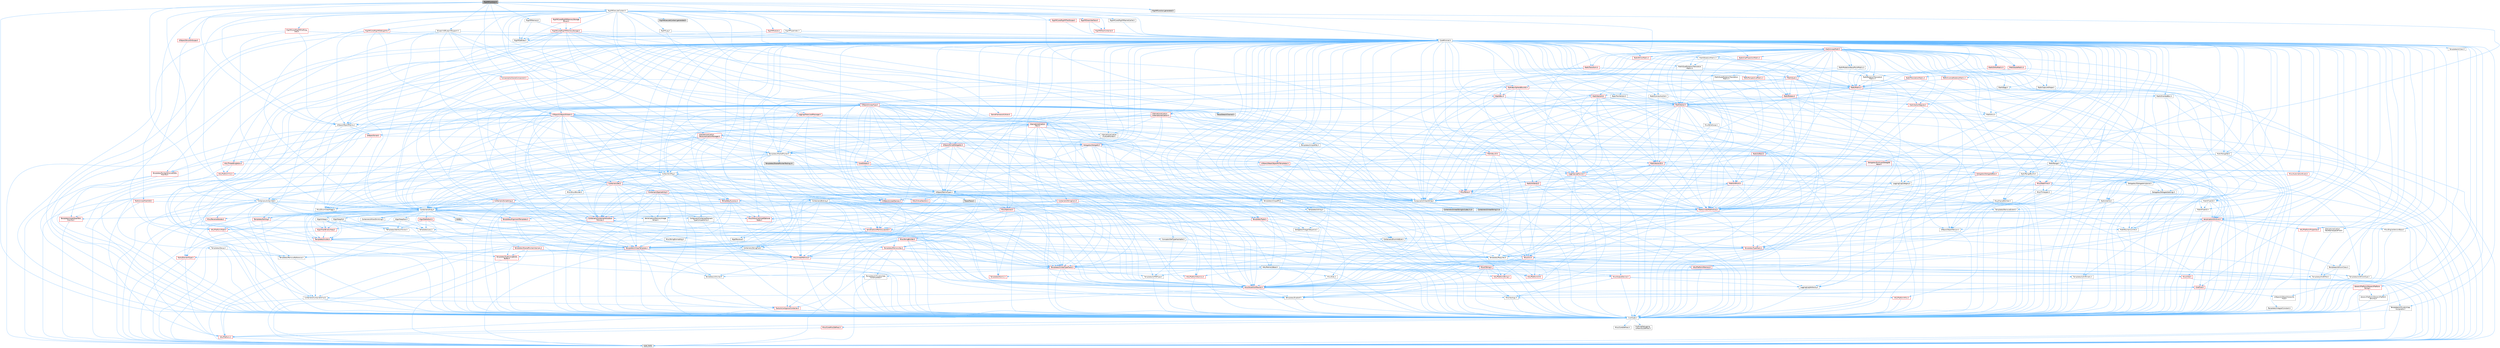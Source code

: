 digraph "RigVMFunction.h"
{
 // INTERACTIVE_SVG=YES
 // LATEX_PDF_SIZE
  bgcolor="transparent";
  edge [fontname=Helvetica,fontsize=10,labelfontname=Helvetica,labelfontsize=10];
  node [fontname=Helvetica,fontsize=10,shape=box,height=0.2,width=0.4];
  Node1 [id="Node000001",label="RigVMFunction.h",height=0.2,width=0.4,color="gray40", fillcolor="grey60", style="filled", fontcolor="black",tooltip=" "];
  Node1 -> Node2 [id="edge1_Node000001_Node000002",color="steelblue1",style="solid",tooltip=" "];
  Node2 [id="Node000002",label="Blueprint/BlueprintSupport.h",height=0.2,width=0.4,color="grey40", fillcolor="white", style="filled",URL="$d1/d6c/BlueprintSupport_8h.html",tooltip=" "];
  Node2 -> Node3 [id="edge2_Node000002_Node000003",color="steelblue1",style="solid",tooltip=" "];
  Node3 [id="Node000003",label="Containers/Array.h",height=0.2,width=0.4,color="grey40", fillcolor="white", style="filled",URL="$df/dd0/Array_8h.html",tooltip=" "];
  Node3 -> Node4 [id="edge3_Node000003_Node000004",color="steelblue1",style="solid",tooltip=" "];
  Node4 [id="Node000004",label="CoreTypes.h",height=0.2,width=0.4,color="grey40", fillcolor="white", style="filled",URL="$dc/dec/CoreTypes_8h.html",tooltip=" "];
  Node4 -> Node5 [id="edge4_Node000004_Node000005",color="steelblue1",style="solid",tooltip=" "];
  Node5 [id="Node000005",label="HAL/Platform.h",height=0.2,width=0.4,color="red", fillcolor="#FFF0F0", style="filled",URL="$d9/dd0/Platform_8h.html",tooltip=" "];
  Node5 -> Node8 [id="edge5_Node000005_Node000008",color="steelblue1",style="solid",tooltip=" "];
  Node8 [id="Node000008",label="type_traits",height=0.2,width=0.4,color="grey60", fillcolor="#E0E0E0", style="filled",tooltip=" "];
  Node4 -> Node15 [id="edge6_Node000004_Node000015",color="steelblue1",style="solid",tooltip=" "];
  Node15 [id="Node000015",label="ProfilingDebugging\l/UMemoryDefines.h",height=0.2,width=0.4,color="grey40", fillcolor="white", style="filled",URL="$d2/da2/UMemoryDefines_8h.html",tooltip=" "];
  Node4 -> Node16 [id="edge7_Node000004_Node000016",color="steelblue1",style="solid",tooltip=" "];
  Node16 [id="Node000016",label="Misc/CoreMiscDefines.h",height=0.2,width=0.4,color="red", fillcolor="#FFF0F0", style="filled",URL="$da/d38/CoreMiscDefines_8h.html",tooltip=" "];
  Node16 -> Node5 [id="edge8_Node000016_Node000005",color="steelblue1",style="solid",tooltip=" "];
  Node4 -> Node17 [id="edge9_Node000004_Node000017",color="steelblue1",style="solid",tooltip=" "];
  Node17 [id="Node000017",label="Misc/CoreDefines.h",height=0.2,width=0.4,color="grey40", fillcolor="white", style="filled",URL="$d3/dd2/CoreDefines_8h.html",tooltip=" "];
  Node3 -> Node18 [id="edge10_Node000003_Node000018",color="steelblue1",style="solid",tooltip=" "];
  Node18 [id="Node000018",label="Misc/AssertionMacros.h",height=0.2,width=0.4,color="red", fillcolor="#FFF0F0", style="filled",URL="$d0/dfa/AssertionMacros_8h.html",tooltip=" "];
  Node18 -> Node4 [id="edge11_Node000018_Node000004",color="steelblue1",style="solid",tooltip=" "];
  Node18 -> Node5 [id="edge12_Node000018_Node000005",color="steelblue1",style="solid",tooltip=" "];
  Node18 -> Node19 [id="edge13_Node000018_Node000019",color="steelblue1",style="solid",tooltip=" "];
  Node19 [id="Node000019",label="HAL/PlatformMisc.h",height=0.2,width=0.4,color="red", fillcolor="#FFF0F0", style="filled",URL="$d0/df5/PlatformMisc_8h.html",tooltip=" "];
  Node19 -> Node4 [id="edge14_Node000019_Node000004",color="steelblue1",style="solid",tooltip=" "];
  Node18 -> Node55 [id="edge15_Node000018_Node000055",color="steelblue1",style="solid",tooltip=" "];
  Node55 [id="Node000055",label="Templates/EnableIf.h",height=0.2,width=0.4,color="grey40", fillcolor="white", style="filled",URL="$d7/d60/EnableIf_8h.html",tooltip=" "];
  Node55 -> Node4 [id="edge16_Node000055_Node000004",color="steelblue1",style="solid",tooltip=" "];
  Node18 -> Node61 [id="edge17_Node000018_Node000061",color="steelblue1",style="solid",tooltip=" "];
  Node61 [id="Node000061",label="Misc/VarArgs.h",height=0.2,width=0.4,color="grey40", fillcolor="white", style="filled",URL="$d5/d6f/VarArgs_8h.html",tooltip=" "];
  Node61 -> Node4 [id="edge18_Node000061_Node000004",color="steelblue1",style="solid",tooltip=" "];
  Node3 -> Node69 [id="edge19_Node000003_Node000069",color="steelblue1",style="solid",tooltip=" "];
  Node69 [id="Node000069",label="Misc/IntrusiveUnsetOptional\lState.h",height=0.2,width=0.4,color="red", fillcolor="#FFF0F0", style="filled",URL="$d2/d0a/IntrusiveUnsetOptionalState_8h.html",tooltip=" "];
  Node3 -> Node71 [id="edge20_Node000003_Node000071",color="steelblue1",style="solid",tooltip=" "];
  Node71 [id="Node000071",label="Misc/ReverseIterate.h",height=0.2,width=0.4,color="red", fillcolor="#FFF0F0", style="filled",URL="$db/de3/ReverseIterate_8h.html",tooltip=" "];
  Node71 -> Node5 [id="edge21_Node000071_Node000005",color="steelblue1",style="solid",tooltip=" "];
  Node3 -> Node73 [id="edge22_Node000003_Node000073",color="steelblue1",style="solid",tooltip=" "];
  Node73 [id="Node000073",label="HAL/UnrealMemory.h",height=0.2,width=0.4,color="red", fillcolor="#FFF0F0", style="filled",URL="$d9/d96/UnrealMemory_8h.html",tooltip=" "];
  Node73 -> Node4 [id="edge23_Node000073_Node000004",color="steelblue1",style="solid",tooltip=" "];
  Node73 -> Node77 [id="edge24_Node000073_Node000077",color="steelblue1",style="solid",tooltip=" "];
  Node77 [id="Node000077",label="HAL/MemoryBase.h",height=0.2,width=0.4,color="grey40", fillcolor="white", style="filled",URL="$d6/d9f/MemoryBase_8h.html",tooltip=" "];
  Node77 -> Node4 [id="edge25_Node000077_Node000004",color="steelblue1",style="solid",tooltip=" "];
  Node77 -> Node48 [id="edge26_Node000077_Node000048",color="steelblue1",style="solid",tooltip=" "];
  Node48 [id="Node000048",label="HAL/PlatformAtomics.h",height=0.2,width=0.4,color="red", fillcolor="#FFF0F0", style="filled",URL="$d3/d36/PlatformAtomics_8h.html",tooltip=" "];
  Node48 -> Node4 [id="edge27_Node000048_Node000004",color="steelblue1",style="solid",tooltip=" "];
  Node77 -> Node31 [id="edge28_Node000077_Node000031",color="steelblue1",style="solid",tooltip=" "];
  Node31 [id="Node000031",label="HAL/PlatformCrt.h",height=0.2,width=0.4,color="red", fillcolor="#FFF0F0", style="filled",URL="$d8/d75/PlatformCrt_8h.html",tooltip=" "];
  Node77 -> Node78 [id="edge29_Node000077_Node000078",color="steelblue1",style="solid",tooltip=" "];
  Node78 [id="Node000078",label="Misc/Exec.h",height=0.2,width=0.4,color="grey40", fillcolor="white", style="filled",URL="$de/ddb/Exec_8h.html",tooltip=" "];
  Node78 -> Node4 [id="edge30_Node000078_Node000004",color="steelblue1",style="solid",tooltip=" "];
  Node78 -> Node18 [id="edge31_Node000078_Node000018",color="steelblue1",style="solid",tooltip=" "];
  Node77 -> Node79 [id="edge32_Node000077_Node000079",color="steelblue1",style="solid",tooltip=" "];
  Node79 [id="Node000079",label="Misc/OutputDevice.h",height=0.2,width=0.4,color="red", fillcolor="#FFF0F0", style="filled",URL="$d7/d32/OutputDevice_8h.html",tooltip=" "];
  Node79 -> Node26 [id="edge33_Node000079_Node000026",color="steelblue1",style="solid",tooltip=" "];
  Node26 [id="Node000026",label="CoreFwd.h",height=0.2,width=0.4,color="red", fillcolor="#FFF0F0", style="filled",URL="$d1/d1e/CoreFwd_8h.html",tooltip=" "];
  Node26 -> Node4 [id="edge34_Node000026_Node000004",color="steelblue1",style="solid",tooltip=" "];
  Node26 -> Node27 [id="edge35_Node000026_Node000027",color="steelblue1",style="solid",tooltip=" "];
  Node27 [id="Node000027",label="Containers/ContainersFwd.h",height=0.2,width=0.4,color="grey40", fillcolor="white", style="filled",URL="$d4/d0a/ContainersFwd_8h.html",tooltip=" "];
  Node27 -> Node5 [id="edge36_Node000027_Node000005",color="steelblue1",style="solid",tooltip=" "];
  Node27 -> Node4 [id="edge37_Node000027_Node000004",color="steelblue1",style="solid",tooltip=" "];
  Node27 -> Node24 [id="edge38_Node000027_Node000024",color="steelblue1",style="solid",tooltip=" "];
  Node24 [id="Node000024",label="Traits/IsContiguousContainer.h",height=0.2,width=0.4,color="red", fillcolor="#FFF0F0", style="filled",URL="$d5/d3c/IsContiguousContainer_8h.html",tooltip=" "];
  Node24 -> Node4 [id="edge39_Node000024_Node000004",color="steelblue1",style="solid",tooltip=" "];
  Node26 -> Node29 [id="edge40_Node000026_Node000029",color="steelblue1",style="solid",tooltip=" "];
  Node29 [id="Node000029",label="UObject/UObjectHierarchy\lFwd.h",height=0.2,width=0.4,color="grey40", fillcolor="white", style="filled",URL="$d3/d13/UObjectHierarchyFwd_8h.html",tooltip=" "];
  Node79 -> Node4 [id="edge41_Node000079_Node000004",color="steelblue1",style="solid",tooltip=" "];
  Node79 -> Node80 [id="edge42_Node000079_Node000080",color="steelblue1",style="solid",tooltip=" "];
  Node80 [id="Node000080",label="Logging/LogVerbosity.h",height=0.2,width=0.4,color="grey40", fillcolor="white", style="filled",URL="$d2/d8f/LogVerbosity_8h.html",tooltip=" "];
  Node80 -> Node4 [id="edge43_Node000080_Node000004",color="steelblue1",style="solid",tooltip=" "];
  Node79 -> Node61 [id="edge44_Node000079_Node000061",color="steelblue1",style="solid",tooltip=" "];
  Node77 -> Node81 [id="edge45_Node000077_Node000081",color="steelblue1",style="solid",tooltip=" "];
  Node81 [id="Node000081",label="Templates/Atomic.h",height=0.2,width=0.4,color="red", fillcolor="#FFF0F0", style="filled",URL="$d3/d91/Atomic_8h.html",tooltip=" "];
  Node73 -> Node90 [id="edge46_Node000073_Node000090",color="steelblue1",style="solid",tooltip=" "];
  Node90 [id="Node000090",label="HAL/PlatformMemory.h",height=0.2,width=0.4,color="red", fillcolor="#FFF0F0", style="filled",URL="$de/d68/PlatformMemory_8h.html",tooltip=" "];
  Node90 -> Node4 [id="edge47_Node000090_Node000004",color="steelblue1",style="solid",tooltip=" "];
  Node73 -> Node93 [id="edge48_Node000073_Node000093",color="steelblue1",style="solid",tooltip=" "];
  Node93 [id="Node000093",label="Templates/IsPointer.h",height=0.2,width=0.4,color="grey40", fillcolor="white", style="filled",URL="$d7/d05/IsPointer_8h.html",tooltip=" "];
  Node93 -> Node4 [id="edge49_Node000093_Node000004",color="steelblue1",style="solid",tooltip=" "];
  Node3 -> Node94 [id="edge50_Node000003_Node000094",color="steelblue1",style="solid",tooltip=" "];
  Node94 [id="Node000094",label="Templates/UnrealTypeTraits.h",height=0.2,width=0.4,color="red", fillcolor="#FFF0F0", style="filled",URL="$d2/d2d/UnrealTypeTraits_8h.html",tooltip=" "];
  Node94 -> Node4 [id="edge51_Node000094_Node000004",color="steelblue1",style="solid",tooltip=" "];
  Node94 -> Node93 [id="edge52_Node000094_Node000093",color="steelblue1",style="solid",tooltip=" "];
  Node94 -> Node18 [id="edge53_Node000094_Node000018",color="steelblue1",style="solid",tooltip=" "];
  Node94 -> Node86 [id="edge54_Node000094_Node000086",color="steelblue1",style="solid",tooltip=" "];
  Node86 [id="Node000086",label="Templates/AndOrNot.h",height=0.2,width=0.4,color="grey40", fillcolor="white", style="filled",URL="$db/d0a/AndOrNot_8h.html",tooltip=" "];
  Node86 -> Node4 [id="edge55_Node000086_Node000004",color="steelblue1",style="solid",tooltip=" "];
  Node94 -> Node55 [id="edge56_Node000094_Node000055",color="steelblue1",style="solid",tooltip=" "];
  Node94 -> Node95 [id="edge57_Node000094_Node000095",color="steelblue1",style="solid",tooltip=" "];
  Node95 [id="Node000095",label="Templates/IsArithmetic.h",height=0.2,width=0.4,color="grey40", fillcolor="white", style="filled",URL="$d2/d5d/IsArithmetic_8h.html",tooltip=" "];
  Node95 -> Node4 [id="edge58_Node000095_Node000004",color="steelblue1",style="solid",tooltip=" "];
  Node94 -> Node97 [id="edge59_Node000094_Node000097",color="steelblue1",style="solid",tooltip=" "];
  Node97 [id="Node000097",label="Templates/IsPODType.h",height=0.2,width=0.4,color="grey40", fillcolor="white", style="filled",URL="$d7/db1/IsPODType_8h.html",tooltip=" "];
  Node97 -> Node4 [id="edge60_Node000097_Node000004",color="steelblue1",style="solid",tooltip=" "];
  Node94 -> Node98 [id="edge61_Node000094_Node000098",color="steelblue1",style="solid",tooltip=" "];
  Node98 [id="Node000098",label="Templates/IsUECoreType.h",height=0.2,width=0.4,color="grey40", fillcolor="white", style="filled",URL="$d1/db8/IsUECoreType_8h.html",tooltip=" "];
  Node98 -> Node4 [id="edge62_Node000098_Node000004",color="steelblue1",style="solid",tooltip=" "];
  Node98 -> Node8 [id="edge63_Node000098_Node000008",color="steelblue1",style="solid",tooltip=" "];
  Node94 -> Node87 [id="edge64_Node000094_Node000087",color="steelblue1",style="solid",tooltip=" "];
  Node87 [id="Node000087",label="Templates/IsTriviallyCopy\lConstructible.h",height=0.2,width=0.4,color="grey40", fillcolor="white", style="filled",URL="$d3/d78/IsTriviallyCopyConstructible_8h.html",tooltip=" "];
  Node87 -> Node4 [id="edge65_Node000087_Node000004",color="steelblue1",style="solid",tooltip=" "];
  Node87 -> Node8 [id="edge66_Node000087_Node000008",color="steelblue1",style="solid",tooltip=" "];
  Node3 -> Node99 [id="edge67_Node000003_Node000099",color="steelblue1",style="solid",tooltip=" "];
  Node99 [id="Node000099",label="Templates/UnrealTemplate.h",height=0.2,width=0.4,color="red", fillcolor="#FFF0F0", style="filled",URL="$d4/d24/UnrealTemplate_8h.html",tooltip=" "];
  Node99 -> Node4 [id="edge68_Node000099_Node000004",color="steelblue1",style="solid",tooltip=" "];
  Node99 -> Node93 [id="edge69_Node000099_Node000093",color="steelblue1",style="solid",tooltip=" "];
  Node99 -> Node73 [id="edge70_Node000099_Node000073",color="steelblue1",style="solid",tooltip=" "];
  Node99 -> Node94 [id="edge71_Node000099_Node000094",color="steelblue1",style="solid",tooltip=" "];
  Node99 -> Node102 [id="edge72_Node000099_Node000102",color="steelblue1",style="solid",tooltip=" "];
  Node102 [id="Node000102",label="Templates/RemoveReference.h",height=0.2,width=0.4,color="grey40", fillcolor="white", style="filled",URL="$da/dbe/RemoveReference_8h.html",tooltip=" "];
  Node102 -> Node4 [id="edge73_Node000102_Node000004",color="steelblue1",style="solid",tooltip=" "];
  Node99 -> Node63 [id="edge74_Node000099_Node000063",color="steelblue1",style="solid",tooltip=" "];
  Node63 [id="Node000063",label="Templates/Requires.h",height=0.2,width=0.4,color="grey40", fillcolor="white", style="filled",URL="$dc/d96/Requires_8h.html",tooltip=" "];
  Node63 -> Node55 [id="edge75_Node000063_Node000055",color="steelblue1",style="solid",tooltip=" "];
  Node63 -> Node8 [id="edge76_Node000063_Node000008",color="steelblue1",style="solid",tooltip=" "];
  Node99 -> Node103 [id="edge77_Node000099_Node000103",color="steelblue1",style="solid",tooltip=" "];
  Node103 [id="Node000103",label="Templates/TypeCompatible\lBytes.h",height=0.2,width=0.4,color="red", fillcolor="#FFF0F0", style="filled",URL="$df/d0a/TypeCompatibleBytes_8h.html",tooltip=" "];
  Node103 -> Node4 [id="edge78_Node000103_Node000004",color="steelblue1",style="solid",tooltip=" "];
  Node103 -> Node8 [id="edge79_Node000103_Node000008",color="steelblue1",style="solid",tooltip=" "];
  Node99 -> Node24 [id="edge80_Node000099_Node000024",color="steelblue1",style="solid",tooltip=" "];
  Node99 -> Node8 [id="edge81_Node000099_Node000008",color="steelblue1",style="solid",tooltip=" "];
  Node3 -> Node105 [id="edge82_Node000003_Node000105",color="steelblue1",style="solid",tooltip=" "];
  Node105 [id="Node000105",label="Containers/AllowShrinking.h",height=0.2,width=0.4,color="grey40", fillcolor="white", style="filled",URL="$d7/d1a/AllowShrinking_8h.html",tooltip=" "];
  Node105 -> Node4 [id="edge83_Node000105_Node000004",color="steelblue1",style="solid",tooltip=" "];
  Node3 -> Node106 [id="edge84_Node000003_Node000106",color="steelblue1",style="solid",tooltip=" "];
  Node106 [id="Node000106",label="Containers/ContainerAllocation\lPolicies.h",height=0.2,width=0.4,color="red", fillcolor="#FFF0F0", style="filled",URL="$d7/dff/ContainerAllocationPolicies_8h.html",tooltip=" "];
  Node106 -> Node4 [id="edge85_Node000106_Node000004",color="steelblue1",style="solid",tooltip=" "];
  Node106 -> Node106 [id="edge86_Node000106_Node000106",color="steelblue1",style="solid",tooltip=" "];
  Node106 -> Node108 [id="edge87_Node000106_Node000108",color="steelblue1",style="solid",tooltip=" "];
  Node108 [id="Node000108",label="HAL/PlatformMath.h",height=0.2,width=0.4,color="red", fillcolor="#FFF0F0", style="filled",URL="$dc/d53/PlatformMath_8h.html",tooltip=" "];
  Node108 -> Node4 [id="edge88_Node000108_Node000004",color="steelblue1",style="solid",tooltip=" "];
  Node106 -> Node73 [id="edge89_Node000106_Node000073",color="steelblue1",style="solid",tooltip=" "];
  Node106 -> Node41 [id="edge90_Node000106_Node000041",color="steelblue1",style="solid",tooltip=" "];
  Node41 [id="Node000041",label="Math/NumericLimits.h",height=0.2,width=0.4,color="grey40", fillcolor="white", style="filled",URL="$df/d1b/NumericLimits_8h.html",tooltip=" "];
  Node41 -> Node4 [id="edge91_Node000041_Node000004",color="steelblue1",style="solid",tooltip=" "];
  Node106 -> Node18 [id="edge92_Node000106_Node000018",color="steelblue1",style="solid",tooltip=" "];
  Node106 -> Node117 [id="edge93_Node000106_Node000117",color="steelblue1",style="solid",tooltip=" "];
  Node117 [id="Node000117",label="Templates/MemoryOps.h",height=0.2,width=0.4,color="red", fillcolor="#FFF0F0", style="filled",URL="$db/dea/MemoryOps_8h.html",tooltip=" "];
  Node117 -> Node4 [id="edge94_Node000117_Node000004",color="steelblue1",style="solid",tooltip=" "];
  Node117 -> Node73 [id="edge95_Node000117_Node000073",color="steelblue1",style="solid",tooltip=" "];
  Node117 -> Node88 [id="edge96_Node000117_Node000088",color="steelblue1",style="solid",tooltip=" "];
  Node88 [id="Node000088",label="Templates/IsTriviallyCopy\lAssignable.h",height=0.2,width=0.4,color="grey40", fillcolor="white", style="filled",URL="$d2/df2/IsTriviallyCopyAssignable_8h.html",tooltip=" "];
  Node88 -> Node4 [id="edge97_Node000088_Node000004",color="steelblue1",style="solid",tooltip=" "];
  Node88 -> Node8 [id="edge98_Node000088_Node000008",color="steelblue1",style="solid",tooltip=" "];
  Node117 -> Node87 [id="edge99_Node000117_Node000087",color="steelblue1",style="solid",tooltip=" "];
  Node117 -> Node63 [id="edge100_Node000117_Node000063",color="steelblue1",style="solid",tooltip=" "];
  Node117 -> Node94 [id="edge101_Node000117_Node000094",color="steelblue1",style="solid",tooltip=" "];
  Node117 -> Node8 [id="edge102_Node000117_Node000008",color="steelblue1",style="solid",tooltip=" "];
  Node106 -> Node103 [id="edge103_Node000106_Node000103",color="steelblue1",style="solid",tooltip=" "];
  Node106 -> Node8 [id="edge104_Node000106_Node000008",color="steelblue1",style="solid",tooltip=" "];
  Node3 -> Node118 [id="edge105_Node000003_Node000118",color="steelblue1",style="solid",tooltip=" "];
  Node118 [id="Node000118",label="Containers/ContainerElement\lTypeCompatibility.h",height=0.2,width=0.4,color="grey40", fillcolor="white", style="filled",URL="$df/ddf/ContainerElementTypeCompatibility_8h.html",tooltip=" "];
  Node118 -> Node4 [id="edge106_Node000118_Node000004",color="steelblue1",style="solid",tooltip=" "];
  Node118 -> Node94 [id="edge107_Node000118_Node000094",color="steelblue1",style="solid",tooltip=" "];
  Node3 -> Node119 [id="edge108_Node000003_Node000119",color="steelblue1",style="solid",tooltip=" "];
  Node119 [id="Node000119",label="Serialization/Archive.h",height=0.2,width=0.4,color="red", fillcolor="#FFF0F0", style="filled",URL="$d7/d3b/Archive_8h.html",tooltip=" "];
  Node119 -> Node26 [id="edge109_Node000119_Node000026",color="steelblue1",style="solid",tooltip=" "];
  Node119 -> Node4 [id="edge110_Node000119_Node000004",color="steelblue1",style="solid",tooltip=" "];
  Node119 -> Node120 [id="edge111_Node000119_Node000120",color="steelblue1",style="solid",tooltip=" "];
  Node120 [id="Node000120",label="HAL/PlatformProperties.h",height=0.2,width=0.4,color="red", fillcolor="#FFF0F0", style="filled",URL="$d9/db0/PlatformProperties_8h.html",tooltip=" "];
  Node120 -> Node4 [id="edge112_Node000120_Node000004",color="steelblue1",style="solid",tooltip=" "];
  Node119 -> Node123 [id="edge113_Node000119_Node000123",color="steelblue1",style="solid",tooltip=" "];
  Node123 [id="Node000123",label="Internationalization\l/TextNamespaceFwd.h",height=0.2,width=0.4,color="grey40", fillcolor="white", style="filled",URL="$d8/d97/TextNamespaceFwd_8h.html",tooltip=" "];
  Node123 -> Node4 [id="edge114_Node000123_Node000004",color="steelblue1",style="solid",tooltip=" "];
  Node119 -> Node18 [id="edge115_Node000119_Node000018",color="steelblue1",style="solid",tooltip=" "];
  Node119 -> Node124 [id="edge116_Node000119_Node000124",color="steelblue1",style="solid",tooltip=" "];
  Node124 [id="Node000124",label="Misc/EngineVersionBase.h",height=0.2,width=0.4,color="grey40", fillcolor="white", style="filled",URL="$d5/d2b/EngineVersionBase_8h.html",tooltip=" "];
  Node124 -> Node4 [id="edge117_Node000124_Node000004",color="steelblue1",style="solid",tooltip=" "];
  Node119 -> Node61 [id="edge118_Node000119_Node000061",color="steelblue1",style="solid",tooltip=" "];
  Node119 -> Node55 [id="edge119_Node000119_Node000055",color="steelblue1",style="solid",tooltip=" "];
  Node119 -> Node127 [id="edge120_Node000119_Node000127",color="steelblue1",style="solid",tooltip=" "];
  Node127 [id="Node000127",label="Templates/IsEnumClass.h",height=0.2,width=0.4,color="grey40", fillcolor="white", style="filled",URL="$d7/d15/IsEnumClass_8h.html",tooltip=" "];
  Node127 -> Node4 [id="edge121_Node000127_Node000004",color="steelblue1",style="solid",tooltip=" "];
  Node127 -> Node86 [id="edge122_Node000127_Node000086",color="steelblue1",style="solid",tooltip=" "];
  Node119 -> Node99 [id="edge123_Node000119_Node000099",color="steelblue1",style="solid",tooltip=" "];
  Node119 -> Node128 [id="edge124_Node000119_Node000128",color="steelblue1",style="solid",tooltip=" "];
  Node128 [id="Node000128",label="UObject/ObjectVersion.h",height=0.2,width=0.4,color="grey40", fillcolor="white", style="filled",URL="$da/d63/ObjectVersion_8h.html",tooltip=" "];
  Node128 -> Node4 [id="edge125_Node000128_Node000004",color="steelblue1",style="solid",tooltip=" "];
  Node3 -> Node129 [id="edge126_Node000003_Node000129",color="steelblue1",style="solid",tooltip=" "];
  Node129 [id="Node000129",label="Serialization/MemoryImage\lWriter.h",height=0.2,width=0.4,color="grey40", fillcolor="white", style="filled",URL="$d0/d08/MemoryImageWriter_8h.html",tooltip=" "];
  Node129 -> Node4 [id="edge127_Node000129_Node000004",color="steelblue1",style="solid",tooltip=" "];
  Node129 -> Node130 [id="edge128_Node000129_Node000130",color="steelblue1",style="solid",tooltip=" "];
  Node130 [id="Node000130",label="Serialization/MemoryLayout.h",height=0.2,width=0.4,color="red", fillcolor="#FFF0F0", style="filled",URL="$d7/d66/MemoryLayout_8h.html",tooltip=" "];
  Node130 -> Node133 [id="edge129_Node000130_Node000133",color="steelblue1",style="solid",tooltip=" "];
  Node133 [id="Node000133",label="Containers/EnumAsByte.h",height=0.2,width=0.4,color="grey40", fillcolor="white", style="filled",URL="$d6/d9a/EnumAsByte_8h.html",tooltip=" "];
  Node133 -> Node4 [id="edge130_Node000133_Node000004",color="steelblue1",style="solid",tooltip=" "];
  Node133 -> Node97 [id="edge131_Node000133_Node000097",color="steelblue1",style="solid",tooltip=" "];
  Node133 -> Node134 [id="edge132_Node000133_Node000134",color="steelblue1",style="solid",tooltip=" "];
  Node134 [id="Node000134",label="Templates/TypeHash.h",height=0.2,width=0.4,color="red", fillcolor="#FFF0F0", style="filled",URL="$d1/d62/TypeHash_8h.html",tooltip=" "];
  Node134 -> Node4 [id="edge133_Node000134_Node000004",color="steelblue1",style="solid",tooltip=" "];
  Node134 -> Node63 [id="edge134_Node000134_Node000063",color="steelblue1",style="solid",tooltip=" "];
  Node134 -> Node135 [id="edge135_Node000134_Node000135",color="steelblue1",style="solid",tooltip=" "];
  Node135 [id="Node000135",label="Misc/Crc.h",height=0.2,width=0.4,color="red", fillcolor="#FFF0F0", style="filled",URL="$d4/dd2/Crc_8h.html",tooltip=" "];
  Node135 -> Node4 [id="edge136_Node000135_Node000004",color="steelblue1",style="solid",tooltip=" "];
  Node135 -> Node75 [id="edge137_Node000135_Node000075",color="steelblue1",style="solid",tooltip=" "];
  Node75 [id="Node000075",label="HAL/PlatformString.h",height=0.2,width=0.4,color="red", fillcolor="#FFF0F0", style="filled",URL="$db/db5/PlatformString_8h.html",tooltip=" "];
  Node75 -> Node4 [id="edge138_Node000075_Node000004",color="steelblue1",style="solid",tooltip=" "];
  Node135 -> Node18 [id="edge139_Node000135_Node000018",color="steelblue1",style="solid",tooltip=" "];
  Node135 -> Node136 [id="edge140_Node000135_Node000136",color="steelblue1",style="solid",tooltip=" "];
  Node136 [id="Node000136",label="Misc/CString.h",height=0.2,width=0.4,color="red", fillcolor="#FFF0F0", style="filled",URL="$d2/d49/CString_8h.html",tooltip=" "];
  Node136 -> Node4 [id="edge141_Node000136_Node000004",color="steelblue1",style="solid",tooltip=" "];
  Node136 -> Node31 [id="edge142_Node000136_Node000031",color="steelblue1",style="solid",tooltip=" "];
  Node136 -> Node75 [id="edge143_Node000136_Node000075",color="steelblue1",style="solid",tooltip=" "];
  Node136 -> Node18 [id="edge144_Node000136_Node000018",color="steelblue1",style="solid",tooltip=" "];
  Node136 -> Node137 [id="edge145_Node000136_Node000137",color="steelblue1",style="solid",tooltip=" "];
  Node137 [id="Node000137",label="Misc/Char.h",height=0.2,width=0.4,color="red", fillcolor="#FFF0F0", style="filled",URL="$d0/d58/Char_8h.html",tooltip=" "];
  Node137 -> Node4 [id="edge146_Node000137_Node000004",color="steelblue1",style="solid",tooltip=" "];
  Node137 -> Node8 [id="edge147_Node000137_Node000008",color="steelblue1",style="solid",tooltip=" "];
  Node136 -> Node61 [id="edge148_Node000136_Node000061",color="steelblue1",style="solid",tooltip=" "];
  Node135 -> Node137 [id="edge149_Node000135_Node000137",color="steelblue1",style="solid",tooltip=" "];
  Node135 -> Node94 [id="edge150_Node000135_Node000094",color="steelblue1",style="solid",tooltip=" "];
  Node134 -> Node8 [id="edge151_Node000134_Node000008",color="steelblue1",style="solid",tooltip=" "];
  Node130 -> Node21 [id="edge152_Node000130_Node000021",color="steelblue1",style="solid",tooltip=" "];
  Node21 [id="Node000021",label="Containers/StringFwd.h",height=0.2,width=0.4,color="grey40", fillcolor="white", style="filled",URL="$df/d37/StringFwd_8h.html",tooltip=" "];
  Node21 -> Node4 [id="edge153_Node000021_Node000004",color="steelblue1",style="solid",tooltip=" "];
  Node21 -> Node22 [id="edge154_Node000021_Node000022",color="steelblue1",style="solid",tooltip=" "];
  Node22 [id="Node000022",label="Traits/ElementType.h",height=0.2,width=0.4,color="red", fillcolor="#FFF0F0", style="filled",URL="$d5/d4f/ElementType_8h.html",tooltip=" "];
  Node22 -> Node5 [id="edge155_Node000022_Node000005",color="steelblue1",style="solid",tooltip=" "];
  Node22 -> Node8 [id="edge156_Node000022_Node000008",color="steelblue1",style="solid",tooltip=" "];
  Node21 -> Node24 [id="edge157_Node000021_Node000024",color="steelblue1",style="solid",tooltip=" "];
  Node130 -> Node73 [id="edge158_Node000130_Node000073",color="steelblue1",style="solid",tooltip=" "];
  Node130 -> Node55 [id="edge159_Node000130_Node000055",color="steelblue1",style="solid",tooltip=" "];
  Node130 -> Node99 [id="edge160_Node000130_Node000099",color="steelblue1",style="solid",tooltip=" "];
  Node3 -> Node143 [id="edge161_Node000003_Node000143",color="steelblue1",style="solid",tooltip=" "];
  Node143 [id="Node000143",label="Algo/Heapify.h",height=0.2,width=0.4,color="grey40", fillcolor="white", style="filled",URL="$d0/d2a/Heapify_8h.html",tooltip=" "];
  Node143 -> Node144 [id="edge162_Node000143_Node000144",color="steelblue1",style="solid",tooltip=" "];
  Node144 [id="Node000144",label="Algo/Impl/BinaryHeap.h",height=0.2,width=0.4,color="red", fillcolor="#FFF0F0", style="filled",URL="$d7/da3/Algo_2Impl_2BinaryHeap_8h.html",tooltip=" "];
  Node144 -> Node145 [id="edge163_Node000144_Node000145",color="steelblue1",style="solid",tooltip=" "];
  Node145 [id="Node000145",label="Templates/Invoke.h",height=0.2,width=0.4,color="red", fillcolor="#FFF0F0", style="filled",URL="$d7/deb/Invoke_8h.html",tooltip=" "];
  Node145 -> Node4 [id="edge164_Node000145_Node000004",color="steelblue1",style="solid",tooltip=" "];
  Node145 -> Node99 [id="edge165_Node000145_Node000099",color="steelblue1",style="solid",tooltip=" "];
  Node145 -> Node8 [id="edge166_Node000145_Node000008",color="steelblue1",style="solid",tooltip=" "];
  Node144 -> Node8 [id="edge167_Node000144_Node000008",color="steelblue1",style="solid",tooltip=" "];
  Node143 -> Node149 [id="edge168_Node000143_Node000149",color="steelblue1",style="solid",tooltip=" "];
  Node149 [id="Node000149",label="Templates/IdentityFunctor.h",height=0.2,width=0.4,color="grey40", fillcolor="white", style="filled",URL="$d7/d2e/IdentityFunctor_8h.html",tooltip=" "];
  Node149 -> Node5 [id="edge169_Node000149_Node000005",color="steelblue1",style="solid",tooltip=" "];
  Node143 -> Node145 [id="edge170_Node000143_Node000145",color="steelblue1",style="solid",tooltip=" "];
  Node143 -> Node150 [id="edge171_Node000143_Node000150",color="steelblue1",style="solid",tooltip=" "];
  Node150 [id="Node000150",label="Templates/Less.h",height=0.2,width=0.4,color="grey40", fillcolor="white", style="filled",URL="$de/dc8/Less_8h.html",tooltip=" "];
  Node150 -> Node4 [id="edge172_Node000150_Node000004",color="steelblue1",style="solid",tooltip=" "];
  Node150 -> Node99 [id="edge173_Node000150_Node000099",color="steelblue1",style="solid",tooltip=" "];
  Node143 -> Node99 [id="edge174_Node000143_Node000099",color="steelblue1",style="solid",tooltip=" "];
  Node3 -> Node151 [id="edge175_Node000003_Node000151",color="steelblue1",style="solid",tooltip=" "];
  Node151 [id="Node000151",label="Algo/HeapSort.h",height=0.2,width=0.4,color="grey40", fillcolor="white", style="filled",URL="$d3/d92/HeapSort_8h.html",tooltip=" "];
  Node151 -> Node144 [id="edge176_Node000151_Node000144",color="steelblue1",style="solid",tooltip=" "];
  Node151 -> Node149 [id="edge177_Node000151_Node000149",color="steelblue1",style="solid",tooltip=" "];
  Node151 -> Node150 [id="edge178_Node000151_Node000150",color="steelblue1",style="solid",tooltip=" "];
  Node151 -> Node99 [id="edge179_Node000151_Node000099",color="steelblue1",style="solid",tooltip=" "];
  Node3 -> Node152 [id="edge180_Node000003_Node000152",color="steelblue1",style="solid",tooltip=" "];
  Node152 [id="Node000152",label="Algo/IsHeap.h",height=0.2,width=0.4,color="grey40", fillcolor="white", style="filled",URL="$de/d32/IsHeap_8h.html",tooltip=" "];
  Node152 -> Node144 [id="edge181_Node000152_Node000144",color="steelblue1",style="solid",tooltip=" "];
  Node152 -> Node149 [id="edge182_Node000152_Node000149",color="steelblue1",style="solid",tooltip=" "];
  Node152 -> Node145 [id="edge183_Node000152_Node000145",color="steelblue1",style="solid",tooltip=" "];
  Node152 -> Node150 [id="edge184_Node000152_Node000150",color="steelblue1",style="solid",tooltip=" "];
  Node152 -> Node99 [id="edge185_Node000152_Node000099",color="steelblue1",style="solid",tooltip=" "];
  Node3 -> Node144 [id="edge186_Node000003_Node000144",color="steelblue1",style="solid",tooltip=" "];
  Node3 -> Node153 [id="edge187_Node000003_Node000153",color="steelblue1",style="solid",tooltip=" "];
  Node153 [id="Node000153",label="Algo/StableSort.h",height=0.2,width=0.4,color="red", fillcolor="#FFF0F0", style="filled",URL="$d7/d3c/StableSort_8h.html",tooltip=" "];
  Node153 -> Node149 [id="edge188_Node000153_Node000149",color="steelblue1",style="solid",tooltip=" "];
  Node153 -> Node145 [id="edge189_Node000153_Node000145",color="steelblue1",style="solid",tooltip=" "];
  Node153 -> Node150 [id="edge190_Node000153_Node000150",color="steelblue1",style="solid",tooltip=" "];
  Node153 -> Node99 [id="edge191_Node000153_Node000099",color="steelblue1",style="solid",tooltip=" "];
  Node3 -> Node156 [id="edge192_Node000003_Node000156",color="steelblue1",style="solid",tooltip=" "];
  Node156 [id="Node000156",label="Concepts/GetTypeHashable.h",height=0.2,width=0.4,color="grey40", fillcolor="white", style="filled",URL="$d3/da2/GetTypeHashable_8h.html",tooltip=" "];
  Node156 -> Node4 [id="edge193_Node000156_Node000004",color="steelblue1",style="solid",tooltip=" "];
  Node156 -> Node134 [id="edge194_Node000156_Node000134",color="steelblue1",style="solid",tooltip=" "];
  Node3 -> Node149 [id="edge195_Node000003_Node000149",color="steelblue1",style="solid",tooltip=" "];
  Node3 -> Node145 [id="edge196_Node000003_Node000145",color="steelblue1",style="solid",tooltip=" "];
  Node3 -> Node150 [id="edge197_Node000003_Node000150",color="steelblue1",style="solid",tooltip=" "];
  Node3 -> Node157 [id="edge198_Node000003_Node000157",color="steelblue1",style="solid",tooltip=" "];
  Node157 [id="Node000157",label="Templates/LosesQualifiers\lFromTo.h",height=0.2,width=0.4,color="red", fillcolor="#FFF0F0", style="filled",URL="$d2/db3/LosesQualifiersFromTo_8h.html",tooltip=" "];
  Node157 -> Node8 [id="edge199_Node000157_Node000008",color="steelblue1",style="solid",tooltip=" "];
  Node3 -> Node63 [id="edge200_Node000003_Node000063",color="steelblue1",style="solid",tooltip=" "];
  Node3 -> Node158 [id="edge201_Node000003_Node000158",color="steelblue1",style="solid",tooltip=" "];
  Node158 [id="Node000158",label="Templates/Sorting.h",height=0.2,width=0.4,color="red", fillcolor="#FFF0F0", style="filled",URL="$d3/d9e/Sorting_8h.html",tooltip=" "];
  Node158 -> Node4 [id="edge202_Node000158_Node000004",color="steelblue1",style="solid",tooltip=" "];
  Node158 -> Node108 [id="edge203_Node000158_Node000108",color="steelblue1",style="solid",tooltip=" "];
  Node158 -> Node150 [id="edge204_Node000158_Node000150",color="steelblue1",style="solid",tooltip=" "];
  Node3 -> Node162 [id="edge205_Node000003_Node000162",color="steelblue1",style="solid",tooltip=" "];
  Node162 [id="Node000162",label="Templates/AlignmentTemplates.h",height=0.2,width=0.4,color="red", fillcolor="#FFF0F0", style="filled",URL="$dd/d32/AlignmentTemplates_8h.html",tooltip=" "];
  Node162 -> Node4 [id="edge206_Node000162_Node000004",color="steelblue1",style="solid",tooltip=" "];
  Node162 -> Node93 [id="edge207_Node000162_Node000093",color="steelblue1",style="solid",tooltip=" "];
  Node3 -> Node22 [id="edge208_Node000003_Node000022",color="steelblue1",style="solid",tooltip=" "];
  Node3 -> Node114 [id="edge209_Node000003_Node000114",color="steelblue1",style="solid",tooltip=" "];
  Node114 [id="Node000114",label="limits",height=0.2,width=0.4,color="grey60", fillcolor="#E0E0E0", style="filled",tooltip=" "];
  Node3 -> Node8 [id="edge210_Node000003_Node000008",color="steelblue1",style="solid",tooltip=" "];
  Node2 -> Node163 [id="edge211_Node000002_Node000163",color="steelblue1",style="solid",tooltip=" "];
  Node163 [id="Node000163",label="Containers/Map.h",height=0.2,width=0.4,color="grey40", fillcolor="white", style="filled",URL="$df/d79/Map_8h.html",tooltip=" "];
  Node163 -> Node4 [id="edge212_Node000163_Node000004",color="steelblue1",style="solid",tooltip=" "];
  Node163 -> Node164 [id="edge213_Node000163_Node000164",color="steelblue1",style="solid",tooltip=" "];
  Node164 [id="Node000164",label="Algo/Reverse.h",height=0.2,width=0.4,color="grey40", fillcolor="white", style="filled",URL="$d5/d93/Reverse_8h.html",tooltip=" "];
  Node164 -> Node4 [id="edge214_Node000164_Node000004",color="steelblue1",style="solid",tooltip=" "];
  Node164 -> Node99 [id="edge215_Node000164_Node000099",color="steelblue1",style="solid",tooltip=" "];
  Node163 -> Node118 [id="edge216_Node000163_Node000118",color="steelblue1",style="solid",tooltip=" "];
  Node163 -> Node165 [id="edge217_Node000163_Node000165",color="steelblue1",style="solid",tooltip=" "];
  Node165 [id="Node000165",label="Containers/Set.h",height=0.2,width=0.4,color="red", fillcolor="#FFF0F0", style="filled",URL="$d4/d45/Set_8h.html",tooltip=" "];
  Node165 -> Node106 [id="edge218_Node000165_Node000106",color="steelblue1",style="solid",tooltip=" "];
  Node165 -> Node118 [id="edge219_Node000165_Node000118",color="steelblue1",style="solid",tooltip=" "];
  Node165 -> Node167 [id="edge220_Node000165_Node000167",color="steelblue1",style="solid",tooltip=" "];
  Node167 [id="Node000167",label="Containers/SparseArray.h",height=0.2,width=0.4,color="red", fillcolor="#FFF0F0", style="filled",URL="$d5/dbf/SparseArray_8h.html",tooltip=" "];
  Node167 -> Node4 [id="edge221_Node000167_Node000004",color="steelblue1",style="solid",tooltip=" "];
  Node167 -> Node18 [id="edge222_Node000167_Node000018",color="steelblue1",style="solid",tooltip=" "];
  Node167 -> Node73 [id="edge223_Node000167_Node000073",color="steelblue1",style="solid",tooltip=" "];
  Node167 -> Node94 [id="edge224_Node000167_Node000094",color="steelblue1",style="solid",tooltip=" "];
  Node167 -> Node99 [id="edge225_Node000167_Node000099",color="steelblue1",style="solid",tooltip=" "];
  Node167 -> Node106 [id="edge226_Node000167_Node000106",color="steelblue1",style="solid",tooltip=" "];
  Node167 -> Node150 [id="edge227_Node000167_Node000150",color="steelblue1",style="solid",tooltip=" "];
  Node167 -> Node3 [id="edge228_Node000167_Node000003",color="steelblue1",style="solid",tooltip=" "];
  Node167 -> Node161 [id="edge229_Node000167_Node000161",color="steelblue1",style="solid",tooltip=" "];
  Node161 [id="Node000161",label="Math/UnrealMathUtility.h",height=0.2,width=0.4,color="red", fillcolor="#FFF0F0", style="filled",URL="$db/db8/UnrealMathUtility_8h.html",tooltip=" "];
  Node161 -> Node4 [id="edge230_Node000161_Node000004",color="steelblue1",style="solid",tooltip=" "];
  Node161 -> Node18 [id="edge231_Node000161_Node000018",color="steelblue1",style="solid",tooltip=" "];
  Node161 -> Node108 [id="edge232_Node000161_Node000108",color="steelblue1",style="solid",tooltip=" "];
  Node161 -> Node63 [id="edge233_Node000161_Node000063",color="steelblue1",style="solid",tooltip=" "];
  Node167 -> Node168 [id="edge234_Node000167_Node000168",color="steelblue1",style="solid",tooltip=" "];
  Node168 [id="Node000168",label="Containers/ScriptArray.h",height=0.2,width=0.4,color="red", fillcolor="#FFF0F0", style="filled",URL="$dc/daf/ScriptArray_8h.html",tooltip=" "];
  Node168 -> Node4 [id="edge235_Node000168_Node000004",color="steelblue1",style="solid",tooltip=" "];
  Node168 -> Node18 [id="edge236_Node000168_Node000018",color="steelblue1",style="solid",tooltip=" "];
  Node168 -> Node73 [id="edge237_Node000168_Node000073",color="steelblue1",style="solid",tooltip=" "];
  Node168 -> Node105 [id="edge238_Node000168_Node000105",color="steelblue1",style="solid",tooltip=" "];
  Node168 -> Node106 [id="edge239_Node000168_Node000106",color="steelblue1",style="solid",tooltip=" "];
  Node168 -> Node3 [id="edge240_Node000168_Node000003",color="steelblue1",style="solid",tooltip=" "];
  Node167 -> Node169 [id="edge241_Node000167_Node000169",color="steelblue1",style="solid",tooltip=" "];
  Node169 [id="Node000169",label="Containers/BitArray.h",height=0.2,width=0.4,color="grey40", fillcolor="white", style="filled",URL="$d1/de4/BitArray_8h.html",tooltip=" "];
  Node169 -> Node106 [id="edge242_Node000169_Node000106",color="steelblue1",style="solid",tooltip=" "];
  Node169 -> Node4 [id="edge243_Node000169_Node000004",color="steelblue1",style="solid",tooltip=" "];
  Node169 -> Node48 [id="edge244_Node000169_Node000048",color="steelblue1",style="solid",tooltip=" "];
  Node169 -> Node73 [id="edge245_Node000169_Node000073",color="steelblue1",style="solid",tooltip=" "];
  Node169 -> Node161 [id="edge246_Node000169_Node000161",color="steelblue1",style="solid",tooltip=" "];
  Node169 -> Node18 [id="edge247_Node000169_Node000018",color="steelblue1",style="solid",tooltip=" "];
  Node169 -> Node43 [id="edge248_Node000169_Node000043",color="steelblue1",style="solid",tooltip=" "];
  Node43 [id="Node000043",label="Misc/EnumClassFlags.h",height=0.2,width=0.4,color="grey40", fillcolor="white", style="filled",URL="$d8/de7/EnumClassFlags_8h.html",tooltip=" "];
  Node169 -> Node119 [id="edge249_Node000169_Node000119",color="steelblue1",style="solid",tooltip=" "];
  Node169 -> Node129 [id="edge250_Node000169_Node000129",color="steelblue1",style="solid",tooltip=" "];
  Node169 -> Node130 [id="edge251_Node000169_Node000130",color="steelblue1",style="solid",tooltip=" "];
  Node169 -> Node55 [id="edge252_Node000169_Node000055",color="steelblue1",style="solid",tooltip=" "];
  Node169 -> Node145 [id="edge253_Node000169_Node000145",color="steelblue1",style="solid",tooltip=" "];
  Node169 -> Node99 [id="edge254_Node000169_Node000099",color="steelblue1",style="solid",tooltip=" "];
  Node169 -> Node94 [id="edge255_Node000169_Node000094",color="steelblue1",style="solid",tooltip=" "];
  Node167 -> Node129 [id="edge256_Node000167_Node000129",color="steelblue1",style="solid",tooltip=" "];
  Node167 -> Node186 [id="edge257_Node000167_Node000186",color="steelblue1",style="solid",tooltip=" "];
  Node186 [id="Node000186",label="Containers/UnrealString.h",height=0.2,width=0.4,color="grey40", fillcolor="white", style="filled",URL="$d5/dba/UnrealString_8h.html",tooltip=" "];
  Node186 -> Node187 [id="edge258_Node000186_Node000187",color="steelblue1",style="solid",tooltip=" "];
  Node187 [id="Node000187",label="Containers/UnrealStringIncludes.h.inl",height=0.2,width=0.4,color="grey60", fillcolor="#E0E0E0", style="filled",tooltip=" "];
  Node186 -> Node188 [id="edge259_Node000186_Node000188",color="steelblue1",style="solid",tooltip=" "];
  Node188 [id="Node000188",label="Containers/UnrealString.h.inl",height=0.2,width=0.4,color="grey60", fillcolor="#E0E0E0", style="filled",tooltip=" "];
  Node186 -> Node189 [id="edge260_Node000186_Node000189",color="steelblue1",style="solid",tooltip=" "];
  Node189 [id="Node000189",label="Misc/StringFormatArg.h",height=0.2,width=0.4,color="grey40", fillcolor="white", style="filled",URL="$d2/d16/StringFormatArg_8h.html",tooltip=" "];
  Node189 -> Node27 [id="edge261_Node000189_Node000027",color="steelblue1",style="solid",tooltip=" "];
  Node167 -> Node69 [id="edge262_Node000167_Node000069",color="steelblue1",style="solid",tooltip=" "];
  Node165 -> Node27 [id="edge263_Node000165_Node000027",color="steelblue1",style="solid",tooltip=" "];
  Node165 -> Node161 [id="edge264_Node000165_Node000161",color="steelblue1",style="solid",tooltip=" "];
  Node165 -> Node18 [id="edge265_Node000165_Node000018",color="steelblue1",style="solid",tooltip=" "];
  Node165 -> Node190 [id="edge266_Node000165_Node000190",color="steelblue1",style="solid",tooltip=" "];
  Node190 [id="Node000190",label="Misc/StructBuilder.h",height=0.2,width=0.4,color="grey40", fillcolor="white", style="filled",URL="$d9/db3/StructBuilder_8h.html",tooltip=" "];
  Node190 -> Node4 [id="edge267_Node000190_Node000004",color="steelblue1",style="solid",tooltip=" "];
  Node190 -> Node161 [id="edge268_Node000190_Node000161",color="steelblue1",style="solid",tooltip=" "];
  Node190 -> Node162 [id="edge269_Node000190_Node000162",color="steelblue1",style="solid",tooltip=" "];
  Node165 -> Node129 [id="edge270_Node000165_Node000129",color="steelblue1",style="solid",tooltip=" "];
  Node165 -> Node191 [id="edge271_Node000165_Node000191",color="steelblue1",style="solid",tooltip=" "];
  Node191 [id="Node000191",label="Templates/Function.h",height=0.2,width=0.4,color="red", fillcolor="#FFF0F0", style="filled",URL="$df/df5/Function_8h.html",tooltip=" "];
  Node191 -> Node4 [id="edge272_Node000191_Node000004",color="steelblue1",style="solid",tooltip=" "];
  Node191 -> Node18 [id="edge273_Node000191_Node000018",color="steelblue1",style="solid",tooltip=" "];
  Node191 -> Node69 [id="edge274_Node000191_Node000069",color="steelblue1",style="solid",tooltip=" "];
  Node191 -> Node73 [id="edge275_Node000191_Node000073",color="steelblue1",style="solid",tooltip=" "];
  Node191 -> Node94 [id="edge276_Node000191_Node000094",color="steelblue1",style="solid",tooltip=" "];
  Node191 -> Node145 [id="edge277_Node000191_Node000145",color="steelblue1",style="solid",tooltip=" "];
  Node191 -> Node99 [id="edge278_Node000191_Node000099",color="steelblue1",style="solid",tooltip=" "];
  Node191 -> Node63 [id="edge279_Node000191_Node000063",color="steelblue1",style="solid",tooltip=" "];
  Node191 -> Node161 [id="edge280_Node000191_Node000161",color="steelblue1",style="solid",tooltip=" "];
  Node191 -> Node8 [id="edge281_Node000191_Node000008",color="steelblue1",style="solid",tooltip=" "];
  Node165 -> Node158 [id="edge282_Node000165_Node000158",color="steelblue1",style="solid",tooltip=" "];
  Node165 -> Node134 [id="edge283_Node000165_Node000134",color="steelblue1",style="solid",tooltip=" "];
  Node165 -> Node99 [id="edge284_Node000165_Node000099",color="steelblue1",style="solid",tooltip=" "];
  Node165 -> Node8 [id="edge285_Node000165_Node000008",color="steelblue1",style="solid",tooltip=" "];
  Node163 -> Node186 [id="edge286_Node000163_Node000186",color="steelblue1",style="solid",tooltip=" "];
  Node163 -> Node18 [id="edge287_Node000163_Node000018",color="steelblue1",style="solid",tooltip=" "];
  Node163 -> Node190 [id="edge288_Node000163_Node000190",color="steelblue1",style="solid",tooltip=" "];
  Node163 -> Node191 [id="edge289_Node000163_Node000191",color="steelblue1",style="solid",tooltip=" "];
  Node163 -> Node158 [id="edge290_Node000163_Node000158",color="steelblue1",style="solid",tooltip=" "];
  Node163 -> Node194 [id="edge291_Node000163_Node000194",color="steelblue1",style="solid",tooltip=" "];
  Node194 [id="Node000194",label="Templates/Tuple.h",height=0.2,width=0.4,color="red", fillcolor="#FFF0F0", style="filled",URL="$d2/d4f/Tuple_8h.html",tooltip=" "];
  Node194 -> Node4 [id="edge292_Node000194_Node000004",color="steelblue1",style="solid",tooltip=" "];
  Node194 -> Node99 [id="edge293_Node000194_Node000099",color="steelblue1",style="solid",tooltip=" "];
  Node194 -> Node195 [id="edge294_Node000194_Node000195",color="steelblue1",style="solid",tooltip=" "];
  Node195 [id="Node000195",label="Delegates/IntegerSequence.h",height=0.2,width=0.4,color="grey40", fillcolor="white", style="filled",URL="$d2/dcc/IntegerSequence_8h.html",tooltip=" "];
  Node195 -> Node4 [id="edge295_Node000195_Node000004",color="steelblue1",style="solid",tooltip=" "];
  Node194 -> Node145 [id="edge296_Node000194_Node000145",color="steelblue1",style="solid",tooltip=" "];
  Node194 -> Node130 [id="edge297_Node000194_Node000130",color="steelblue1",style="solid",tooltip=" "];
  Node194 -> Node63 [id="edge298_Node000194_Node000063",color="steelblue1",style="solid",tooltip=" "];
  Node194 -> Node134 [id="edge299_Node000194_Node000134",color="steelblue1",style="solid",tooltip=" "];
  Node194 -> Node8 [id="edge300_Node000194_Node000008",color="steelblue1",style="solid",tooltip=" "];
  Node163 -> Node99 [id="edge301_Node000163_Node000099",color="steelblue1",style="solid",tooltip=" "];
  Node163 -> Node94 [id="edge302_Node000163_Node000094",color="steelblue1",style="solid",tooltip=" "];
  Node163 -> Node8 [id="edge303_Node000163_Node000008",color="steelblue1",style="solid",tooltip=" "];
  Node2 -> Node197 [id="edge304_Node000002_Node000197",color="steelblue1",style="solid",tooltip=" "];
  Node197 [id="Node000197",label="CoreMinimal.h",height=0.2,width=0.4,color="grey40", fillcolor="white", style="filled",URL="$d7/d67/CoreMinimal_8h.html",tooltip=" "];
  Node197 -> Node4 [id="edge305_Node000197_Node000004",color="steelblue1",style="solid",tooltip=" "];
  Node197 -> Node26 [id="edge306_Node000197_Node000026",color="steelblue1",style="solid",tooltip=" "];
  Node197 -> Node29 [id="edge307_Node000197_Node000029",color="steelblue1",style="solid",tooltip=" "];
  Node197 -> Node27 [id="edge308_Node000197_Node000027",color="steelblue1",style="solid",tooltip=" "];
  Node197 -> Node61 [id="edge309_Node000197_Node000061",color="steelblue1",style="solid",tooltip=" "];
  Node197 -> Node80 [id="edge310_Node000197_Node000080",color="steelblue1",style="solid",tooltip=" "];
  Node197 -> Node79 [id="edge311_Node000197_Node000079",color="steelblue1",style="solid",tooltip=" "];
  Node197 -> Node31 [id="edge312_Node000197_Node000031",color="steelblue1",style="solid",tooltip=" "];
  Node197 -> Node19 [id="edge313_Node000197_Node000019",color="steelblue1",style="solid",tooltip=" "];
  Node197 -> Node18 [id="edge314_Node000197_Node000018",color="steelblue1",style="solid",tooltip=" "];
  Node197 -> Node93 [id="edge315_Node000197_Node000093",color="steelblue1",style="solid",tooltip=" "];
  Node197 -> Node90 [id="edge316_Node000197_Node000090",color="steelblue1",style="solid",tooltip=" "];
  Node197 -> Node48 [id="edge317_Node000197_Node000048",color="steelblue1",style="solid",tooltip=" "];
  Node197 -> Node78 [id="edge318_Node000197_Node000078",color="steelblue1",style="solid",tooltip=" "];
  Node197 -> Node77 [id="edge319_Node000197_Node000077",color="steelblue1",style="solid",tooltip=" "];
  Node197 -> Node73 [id="edge320_Node000197_Node000073",color="steelblue1",style="solid",tooltip=" "];
  Node197 -> Node95 [id="edge321_Node000197_Node000095",color="steelblue1",style="solid",tooltip=" "];
  Node197 -> Node86 [id="edge322_Node000197_Node000086",color="steelblue1",style="solid",tooltip=" "];
  Node197 -> Node97 [id="edge323_Node000197_Node000097",color="steelblue1",style="solid",tooltip=" "];
  Node197 -> Node98 [id="edge324_Node000197_Node000098",color="steelblue1",style="solid",tooltip=" "];
  Node197 -> Node87 [id="edge325_Node000197_Node000087",color="steelblue1",style="solid",tooltip=" "];
  Node197 -> Node94 [id="edge326_Node000197_Node000094",color="steelblue1",style="solid",tooltip=" "];
  Node197 -> Node55 [id="edge327_Node000197_Node000055",color="steelblue1",style="solid",tooltip=" "];
  Node197 -> Node102 [id="edge328_Node000197_Node000102",color="steelblue1",style="solid",tooltip=" "];
  Node197 -> Node198 [id="edge329_Node000197_Node000198",color="steelblue1",style="solid",tooltip=" "];
  Node198 [id="Node000198",label="Templates/IntegralConstant.h",height=0.2,width=0.4,color="grey40", fillcolor="white", style="filled",URL="$db/d1b/IntegralConstant_8h.html",tooltip=" "];
  Node198 -> Node4 [id="edge330_Node000198_Node000004",color="steelblue1",style="solid",tooltip=" "];
  Node197 -> Node199 [id="edge331_Node000197_Node000199",color="steelblue1",style="solid",tooltip=" "];
  Node199 [id="Node000199",label="Templates/IsClass.h",height=0.2,width=0.4,color="grey40", fillcolor="white", style="filled",URL="$db/dcb/IsClass_8h.html",tooltip=" "];
  Node199 -> Node4 [id="edge332_Node000199_Node000004",color="steelblue1",style="solid",tooltip=" "];
  Node197 -> Node103 [id="edge333_Node000197_Node000103",color="steelblue1",style="solid",tooltip=" "];
  Node197 -> Node24 [id="edge334_Node000197_Node000024",color="steelblue1",style="solid",tooltip=" "];
  Node197 -> Node99 [id="edge335_Node000197_Node000099",color="steelblue1",style="solid",tooltip=" "];
  Node197 -> Node41 [id="edge336_Node000197_Node000041",color="steelblue1",style="solid",tooltip=" "];
  Node197 -> Node108 [id="edge337_Node000197_Node000108",color="steelblue1",style="solid",tooltip=" "];
  Node197 -> Node88 [id="edge338_Node000197_Node000088",color="steelblue1",style="solid",tooltip=" "];
  Node197 -> Node117 [id="edge339_Node000197_Node000117",color="steelblue1",style="solid",tooltip=" "];
  Node197 -> Node106 [id="edge340_Node000197_Node000106",color="steelblue1",style="solid",tooltip=" "];
  Node197 -> Node127 [id="edge341_Node000197_Node000127",color="steelblue1",style="solid",tooltip=" "];
  Node197 -> Node120 [id="edge342_Node000197_Node000120",color="steelblue1",style="solid",tooltip=" "];
  Node197 -> Node124 [id="edge343_Node000197_Node000124",color="steelblue1",style="solid",tooltip=" "];
  Node197 -> Node123 [id="edge344_Node000197_Node000123",color="steelblue1",style="solid",tooltip=" "];
  Node197 -> Node119 [id="edge345_Node000197_Node000119",color="steelblue1",style="solid",tooltip=" "];
  Node197 -> Node150 [id="edge346_Node000197_Node000150",color="steelblue1",style="solid",tooltip=" "];
  Node197 -> Node158 [id="edge347_Node000197_Node000158",color="steelblue1",style="solid",tooltip=" "];
  Node197 -> Node137 [id="edge348_Node000197_Node000137",color="steelblue1",style="solid",tooltip=" "];
  Node197 -> Node200 [id="edge349_Node000197_Node000200",color="steelblue1",style="solid",tooltip=" "];
  Node200 [id="Node000200",label="GenericPlatform/GenericPlatform\lStricmp.h",height=0.2,width=0.4,color="grey40", fillcolor="white", style="filled",URL="$d2/d86/GenericPlatformStricmp_8h.html",tooltip=" "];
  Node200 -> Node4 [id="edge350_Node000200_Node000004",color="steelblue1",style="solid",tooltip=" "];
  Node197 -> Node201 [id="edge351_Node000197_Node000201",color="steelblue1",style="solid",tooltip=" "];
  Node201 [id="Node000201",label="GenericPlatform/GenericPlatform\lString.h",height=0.2,width=0.4,color="red", fillcolor="#FFF0F0", style="filled",URL="$dd/d20/GenericPlatformString_8h.html",tooltip=" "];
  Node201 -> Node4 [id="edge352_Node000201_Node000004",color="steelblue1",style="solid",tooltip=" "];
  Node201 -> Node200 [id="edge353_Node000201_Node000200",color="steelblue1",style="solid",tooltip=" "];
  Node201 -> Node55 [id="edge354_Node000201_Node000055",color="steelblue1",style="solid",tooltip=" "];
  Node201 -> Node8 [id="edge355_Node000201_Node000008",color="steelblue1",style="solid",tooltip=" "];
  Node197 -> Node75 [id="edge356_Node000197_Node000075",color="steelblue1",style="solid",tooltip=" "];
  Node197 -> Node136 [id="edge357_Node000197_Node000136",color="steelblue1",style="solid",tooltip=" "];
  Node197 -> Node135 [id="edge358_Node000197_Node000135",color="steelblue1",style="solid",tooltip=" "];
  Node197 -> Node161 [id="edge359_Node000197_Node000161",color="steelblue1",style="solid",tooltip=" "];
  Node197 -> Node186 [id="edge360_Node000197_Node000186",color="steelblue1",style="solid",tooltip=" "];
  Node197 -> Node3 [id="edge361_Node000197_Node000003",color="steelblue1",style="solid",tooltip=" "];
  Node197 -> Node204 [id="edge362_Node000197_Node000204",color="steelblue1",style="solid",tooltip=" "];
  Node204 [id="Node000204",label="Misc/FrameNumber.h",height=0.2,width=0.4,color="grey40", fillcolor="white", style="filled",URL="$dd/dbd/FrameNumber_8h.html",tooltip=" "];
  Node204 -> Node4 [id="edge363_Node000204_Node000004",color="steelblue1",style="solid",tooltip=" "];
  Node204 -> Node41 [id="edge364_Node000204_Node000041",color="steelblue1",style="solid",tooltip=" "];
  Node204 -> Node161 [id="edge365_Node000204_Node000161",color="steelblue1",style="solid",tooltip=" "];
  Node204 -> Node55 [id="edge366_Node000204_Node000055",color="steelblue1",style="solid",tooltip=" "];
  Node204 -> Node94 [id="edge367_Node000204_Node000094",color="steelblue1",style="solid",tooltip=" "];
  Node197 -> Node205 [id="edge368_Node000197_Node000205",color="steelblue1",style="solid",tooltip=" "];
  Node205 [id="Node000205",label="Misc/Timespan.h",height=0.2,width=0.4,color="grey40", fillcolor="white", style="filled",URL="$da/dd9/Timespan_8h.html",tooltip=" "];
  Node205 -> Node4 [id="edge369_Node000205_Node000004",color="steelblue1",style="solid",tooltip=" "];
  Node205 -> Node206 [id="edge370_Node000205_Node000206",color="steelblue1",style="solid",tooltip=" "];
  Node206 [id="Node000206",label="Math/Interval.h",height=0.2,width=0.4,color="grey40", fillcolor="white", style="filled",URL="$d1/d55/Interval_8h.html",tooltip=" "];
  Node206 -> Node4 [id="edge371_Node000206_Node000004",color="steelblue1",style="solid",tooltip=" "];
  Node206 -> Node95 [id="edge372_Node000206_Node000095",color="steelblue1",style="solid",tooltip=" "];
  Node206 -> Node94 [id="edge373_Node000206_Node000094",color="steelblue1",style="solid",tooltip=" "];
  Node206 -> Node41 [id="edge374_Node000206_Node000041",color="steelblue1",style="solid",tooltip=" "];
  Node206 -> Node161 [id="edge375_Node000206_Node000161",color="steelblue1",style="solid",tooltip=" "];
  Node205 -> Node161 [id="edge376_Node000205_Node000161",color="steelblue1",style="solid",tooltip=" "];
  Node205 -> Node18 [id="edge377_Node000205_Node000018",color="steelblue1",style="solid",tooltip=" "];
  Node197 -> Node207 [id="edge378_Node000197_Node000207",color="steelblue1",style="solid",tooltip=" "];
  Node207 [id="Node000207",label="Containers/StringConv.h",height=0.2,width=0.4,color="red", fillcolor="#FFF0F0", style="filled",URL="$d3/ddf/StringConv_8h.html",tooltip=" "];
  Node207 -> Node4 [id="edge379_Node000207_Node000004",color="steelblue1",style="solid",tooltip=" "];
  Node207 -> Node18 [id="edge380_Node000207_Node000018",color="steelblue1",style="solid",tooltip=" "];
  Node207 -> Node106 [id="edge381_Node000207_Node000106",color="steelblue1",style="solid",tooltip=" "];
  Node207 -> Node3 [id="edge382_Node000207_Node000003",color="steelblue1",style="solid",tooltip=" "];
  Node207 -> Node136 [id="edge383_Node000207_Node000136",color="steelblue1",style="solid",tooltip=" "];
  Node207 -> Node183 [id="edge384_Node000207_Node000183",color="steelblue1",style="solid",tooltip=" "];
  Node183 [id="Node000183",label="Templates/IsArray.h",height=0.2,width=0.4,color="grey40", fillcolor="white", style="filled",URL="$d8/d8d/IsArray_8h.html",tooltip=" "];
  Node183 -> Node4 [id="edge385_Node000183_Node000004",color="steelblue1",style="solid",tooltip=" "];
  Node207 -> Node99 [id="edge386_Node000207_Node000099",color="steelblue1",style="solid",tooltip=" "];
  Node207 -> Node94 [id="edge387_Node000207_Node000094",color="steelblue1",style="solid",tooltip=" "];
  Node207 -> Node22 [id="edge388_Node000207_Node000022",color="steelblue1",style="solid",tooltip=" "];
  Node207 -> Node24 [id="edge389_Node000207_Node000024",color="steelblue1",style="solid",tooltip=" "];
  Node207 -> Node8 [id="edge390_Node000207_Node000008",color="steelblue1",style="solid",tooltip=" "];
  Node197 -> Node208 [id="edge391_Node000197_Node000208",color="steelblue1",style="solid",tooltip=" "];
  Node208 [id="Node000208",label="UObject/UnrealNames.h",height=0.2,width=0.4,color="red", fillcolor="#FFF0F0", style="filled",URL="$d8/db1/UnrealNames_8h.html",tooltip=" "];
  Node208 -> Node4 [id="edge392_Node000208_Node000004",color="steelblue1",style="solid",tooltip=" "];
  Node197 -> Node210 [id="edge393_Node000197_Node000210",color="steelblue1",style="solid",tooltip=" "];
  Node210 [id="Node000210",label="UObject/NameTypes.h",height=0.2,width=0.4,color="grey40", fillcolor="white", style="filled",URL="$d6/d35/NameTypes_8h.html",tooltip=" "];
  Node210 -> Node4 [id="edge394_Node000210_Node000004",color="steelblue1",style="solid",tooltip=" "];
  Node210 -> Node18 [id="edge395_Node000210_Node000018",color="steelblue1",style="solid",tooltip=" "];
  Node210 -> Node73 [id="edge396_Node000210_Node000073",color="steelblue1",style="solid",tooltip=" "];
  Node210 -> Node94 [id="edge397_Node000210_Node000094",color="steelblue1",style="solid",tooltip=" "];
  Node210 -> Node99 [id="edge398_Node000210_Node000099",color="steelblue1",style="solid",tooltip=" "];
  Node210 -> Node186 [id="edge399_Node000210_Node000186",color="steelblue1",style="solid",tooltip=" "];
  Node210 -> Node211 [id="edge400_Node000210_Node000211",color="steelblue1",style="solid",tooltip=" "];
  Node211 [id="Node000211",label="HAL/CriticalSection.h",height=0.2,width=0.4,color="red", fillcolor="#FFF0F0", style="filled",URL="$d6/d90/CriticalSection_8h.html",tooltip=" "];
  Node210 -> Node207 [id="edge401_Node000210_Node000207",color="steelblue1",style="solid",tooltip=" "];
  Node210 -> Node21 [id="edge402_Node000210_Node000021",color="steelblue1",style="solid",tooltip=" "];
  Node210 -> Node208 [id="edge403_Node000210_Node000208",color="steelblue1",style="solid",tooltip=" "];
  Node210 -> Node81 [id="edge404_Node000210_Node000081",color="steelblue1",style="solid",tooltip=" "];
  Node210 -> Node130 [id="edge405_Node000210_Node000130",color="steelblue1",style="solid",tooltip=" "];
  Node210 -> Node69 [id="edge406_Node000210_Node000069",color="steelblue1",style="solid",tooltip=" "];
  Node210 -> Node214 [id="edge407_Node000210_Node000214",color="steelblue1",style="solid",tooltip=" "];
  Node214 [id="Node000214",label="Misc/StringBuilder.h",height=0.2,width=0.4,color="red", fillcolor="#FFF0F0", style="filled",URL="$d4/d52/StringBuilder_8h.html",tooltip=" "];
  Node214 -> Node21 [id="edge408_Node000214_Node000021",color="steelblue1",style="solid",tooltip=" "];
  Node214 -> Node4 [id="edge409_Node000214_Node000004",color="steelblue1",style="solid",tooltip=" "];
  Node214 -> Node75 [id="edge410_Node000214_Node000075",color="steelblue1",style="solid",tooltip=" "];
  Node214 -> Node73 [id="edge411_Node000214_Node000073",color="steelblue1",style="solid",tooltip=" "];
  Node214 -> Node18 [id="edge412_Node000214_Node000018",color="steelblue1",style="solid",tooltip=" "];
  Node214 -> Node136 [id="edge413_Node000214_Node000136",color="steelblue1",style="solid",tooltip=" "];
  Node214 -> Node55 [id="edge414_Node000214_Node000055",color="steelblue1",style="solid",tooltip=" "];
  Node214 -> Node63 [id="edge415_Node000214_Node000063",color="steelblue1",style="solid",tooltip=" "];
  Node214 -> Node99 [id="edge416_Node000214_Node000099",color="steelblue1",style="solid",tooltip=" "];
  Node214 -> Node94 [id="edge417_Node000214_Node000094",color="steelblue1",style="solid",tooltip=" "];
  Node214 -> Node24 [id="edge418_Node000214_Node000024",color="steelblue1",style="solid",tooltip=" "];
  Node214 -> Node8 [id="edge419_Node000214_Node000008",color="steelblue1",style="solid",tooltip=" "];
  Node210 -> Node54 [id="edge420_Node000210_Node000054",color="steelblue1",style="solid",tooltip=" "];
  Node54 [id="Node000054",label="Trace/Trace.h",height=0.2,width=0.4,color="grey60", fillcolor="#E0E0E0", style="filled",tooltip=" "];
  Node197 -> Node218 [id="edge421_Node000197_Node000218",color="steelblue1",style="solid",tooltip=" "];
  Node218 [id="Node000218",label="Misc/Parse.h",height=0.2,width=0.4,color="red", fillcolor="#FFF0F0", style="filled",URL="$dc/d71/Parse_8h.html",tooltip=" "];
  Node218 -> Node21 [id="edge422_Node000218_Node000021",color="steelblue1",style="solid",tooltip=" "];
  Node218 -> Node186 [id="edge423_Node000218_Node000186",color="steelblue1",style="solid",tooltip=" "];
  Node218 -> Node4 [id="edge424_Node000218_Node000004",color="steelblue1",style="solid",tooltip=" "];
  Node218 -> Node31 [id="edge425_Node000218_Node000031",color="steelblue1",style="solid",tooltip=" "];
  Node218 -> Node43 [id="edge426_Node000218_Node000043",color="steelblue1",style="solid",tooltip=" "];
  Node218 -> Node191 [id="edge427_Node000218_Node000191",color="steelblue1",style="solid",tooltip=" "];
  Node197 -> Node162 [id="edge428_Node000197_Node000162",color="steelblue1",style="solid",tooltip=" "];
  Node197 -> Node190 [id="edge429_Node000197_Node000190",color="steelblue1",style="solid",tooltip=" "];
  Node197 -> Node110 [id="edge430_Node000197_Node000110",color="steelblue1",style="solid",tooltip=" "];
  Node110 [id="Node000110",label="Templates/Decay.h",height=0.2,width=0.4,color="grey40", fillcolor="white", style="filled",URL="$dd/d0f/Decay_8h.html",tooltip=" "];
  Node110 -> Node4 [id="edge431_Node000110_Node000004",color="steelblue1",style="solid",tooltip=" "];
  Node110 -> Node102 [id="edge432_Node000110_Node000102",color="steelblue1",style="solid",tooltip=" "];
  Node110 -> Node8 [id="edge433_Node000110_Node000008",color="steelblue1",style="solid",tooltip=" "];
  Node197 -> Node219 [id="edge434_Node000197_Node000219",color="steelblue1",style="solid",tooltip=" "];
  Node219 [id="Node000219",label="Templates/PointerIsConvertible\lFromTo.h",height=0.2,width=0.4,color="red", fillcolor="#FFF0F0", style="filled",URL="$d6/d65/PointerIsConvertibleFromTo_8h.html",tooltip=" "];
  Node219 -> Node4 [id="edge435_Node000219_Node000004",color="steelblue1",style="solid",tooltip=" "];
  Node219 -> Node157 [id="edge436_Node000219_Node000157",color="steelblue1",style="solid",tooltip=" "];
  Node219 -> Node8 [id="edge437_Node000219_Node000008",color="steelblue1",style="solid",tooltip=" "];
  Node197 -> Node145 [id="edge438_Node000197_Node000145",color="steelblue1",style="solid",tooltip=" "];
  Node197 -> Node191 [id="edge439_Node000197_Node000191",color="steelblue1",style="solid",tooltip=" "];
  Node197 -> Node134 [id="edge440_Node000197_Node000134",color="steelblue1",style="solid",tooltip=" "];
  Node197 -> Node168 [id="edge441_Node000197_Node000168",color="steelblue1",style="solid",tooltip=" "];
  Node197 -> Node169 [id="edge442_Node000197_Node000169",color="steelblue1",style="solid",tooltip=" "];
  Node197 -> Node167 [id="edge443_Node000197_Node000167",color="steelblue1",style="solid",tooltip=" "];
  Node197 -> Node165 [id="edge444_Node000197_Node000165",color="steelblue1",style="solid",tooltip=" "];
  Node197 -> Node164 [id="edge445_Node000197_Node000164",color="steelblue1",style="solid",tooltip=" "];
  Node197 -> Node163 [id="edge446_Node000197_Node000163",color="steelblue1",style="solid",tooltip=" "];
  Node197 -> Node220 [id="edge447_Node000197_Node000220",color="steelblue1",style="solid",tooltip=" "];
  Node220 [id="Node000220",label="Math/IntPoint.h",height=0.2,width=0.4,color="red", fillcolor="#FFF0F0", style="filled",URL="$d3/df7/IntPoint_8h.html",tooltip=" "];
  Node220 -> Node4 [id="edge448_Node000220_Node000004",color="steelblue1",style="solid",tooltip=" "];
  Node220 -> Node18 [id="edge449_Node000220_Node000018",color="steelblue1",style="solid",tooltip=" "];
  Node220 -> Node218 [id="edge450_Node000220_Node000218",color="steelblue1",style="solid",tooltip=" "];
  Node220 -> Node161 [id="edge451_Node000220_Node000161",color="steelblue1",style="solid",tooltip=" "];
  Node220 -> Node186 [id="edge452_Node000220_Node000186",color="steelblue1",style="solid",tooltip=" "];
  Node220 -> Node134 [id="edge453_Node000220_Node000134",color="steelblue1",style="solid",tooltip=" "];
  Node197 -> Node222 [id="edge454_Node000197_Node000222",color="steelblue1",style="solid",tooltip=" "];
  Node222 [id="Node000222",label="Math/IntVector.h",height=0.2,width=0.4,color="red", fillcolor="#FFF0F0", style="filled",URL="$d7/d44/IntVector_8h.html",tooltip=" "];
  Node222 -> Node4 [id="edge455_Node000222_Node000004",color="steelblue1",style="solid",tooltip=" "];
  Node222 -> Node135 [id="edge456_Node000222_Node000135",color="steelblue1",style="solid",tooltip=" "];
  Node222 -> Node218 [id="edge457_Node000222_Node000218",color="steelblue1",style="solid",tooltip=" "];
  Node222 -> Node161 [id="edge458_Node000222_Node000161",color="steelblue1",style="solid",tooltip=" "];
  Node222 -> Node186 [id="edge459_Node000222_Node000186",color="steelblue1",style="solid",tooltip=" "];
  Node197 -> Node223 [id="edge460_Node000197_Node000223",color="steelblue1",style="solid",tooltip=" "];
  Node223 [id="Node000223",label="Logging/LogCategory.h",height=0.2,width=0.4,color="grey40", fillcolor="white", style="filled",URL="$d9/d36/LogCategory_8h.html",tooltip=" "];
  Node223 -> Node4 [id="edge461_Node000223_Node000004",color="steelblue1",style="solid",tooltip=" "];
  Node223 -> Node80 [id="edge462_Node000223_Node000080",color="steelblue1",style="solid",tooltip=" "];
  Node223 -> Node210 [id="edge463_Node000223_Node000210",color="steelblue1",style="solid",tooltip=" "];
  Node197 -> Node224 [id="edge464_Node000197_Node000224",color="steelblue1",style="solid",tooltip=" "];
  Node224 [id="Node000224",label="Logging/LogMacros.h",height=0.2,width=0.4,color="red", fillcolor="#FFF0F0", style="filled",URL="$d0/d16/LogMacros_8h.html",tooltip=" "];
  Node224 -> Node186 [id="edge465_Node000224_Node000186",color="steelblue1",style="solid",tooltip=" "];
  Node224 -> Node4 [id="edge466_Node000224_Node000004",color="steelblue1",style="solid",tooltip=" "];
  Node224 -> Node223 [id="edge467_Node000224_Node000223",color="steelblue1",style="solid",tooltip=" "];
  Node224 -> Node80 [id="edge468_Node000224_Node000080",color="steelblue1",style="solid",tooltip=" "];
  Node224 -> Node18 [id="edge469_Node000224_Node000018",color="steelblue1",style="solid",tooltip=" "];
  Node224 -> Node61 [id="edge470_Node000224_Node000061",color="steelblue1",style="solid",tooltip=" "];
  Node224 -> Node55 [id="edge471_Node000224_Node000055",color="steelblue1",style="solid",tooltip=" "];
  Node224 -> Node8 [id="edge472_Node000224_Node000008",color="steelblue1",style="solid",tooltip=" "];
  Node197 -> Node227 [id="edge473_Node000197_Node000227",color="steelblue1",style="solid",tooltip=" "];
  Node227 [id="Node000227",label="Math/Vector2D.h",height=0.2,width=0.4,color="red", fillcolor="#FFF0F0", style="filled",URL="$d3/db0/Vector2D_8h.html",tooltip=" "];
  Node227 -> Node4 [id="edge474_Node000227_Node000004",color="steelblue1",style="solid",tooltip=" "];
  Node227 -> Node18 [id="edge475_Node000227_Node000018",color="steelblue1",style="solid",tooltip=" "];
  Node227 -> Node135 [id="edge476_Node000227_Node000135",color="steelblue1",style="solid",tooltip=" "];
  Node227 -> Node161 [id="edge477_Node000227_Node000161",color="steelblue1",style="solid",tooltip=" "];
  Node227 -> Node186 [id="edge478_Node000227_Node000186",color="steelblue1",style="solid",tooltip=" "];
  Node227 -> Node218 [id="edge479_Node000227_Node000218",color="steelblue1",style="solid",tooltip=" "];
  Node227 -> Node220 [id="edge480_Node000227_Node000220",color="steelblue1",style="solid",tooltip=" "];
  Node227 -> Node224 [id="edge481_Node000227_Node000224",color="steelblue1",style="solid",tooltip=" "];
  Node227 -> Node8 [id="edge482_Node000227_Node000008",color="steelblue1",style="solid",tooltip=" "];
  Node197 -> Node231 [id="edge483_Node000197_Node000231",color="steelblue1",style="solid",tooltip=" "];
  Node231 [id="Node000231",label="Math/IntRect.h",height=0.2,width=0.4,color="red", fillcolor="#FFF0F0", style="filled",URL="$d7/d53/IntRect_8h.html",tooltip=" "];
  Node231 -> Node4 [id="edge484_Node000231_Node000004",color="steelblue1",style="solid",tooltip=" "];
  Node231 -> Node161 [id="edge485_Node000231_Node000161",color="steelblue1",style="solid",tooltip=" "];
  Node231 -> Node186 [id="edge486_Node000231_Node000186",color="steelblue1",style="solid",tooltip=" "];
  Node231 -> Node220 [id="edge487_Node000231_Node000220",color="steelblue1",style="solid",tooltip=" "];
  Node231 -> Node227 [id="edge488_Node000231_Node000227",color="steelblue1",style="solid",tooltip=" "];
  Node197 -> Node232 [id="edge489_Node000197_Node000232",color="steelblue1",style="solid",tooltip=" "];
  Node232 [id="Node000232",label="Misc/ByteSwap.h",height=0.2,width=0.4,color="grey40", fillcolor="white", style="filled",URL="$dc/dd7/ByteSwap_8h.html",tooltip=" "];
  Node232 -> Node4 [id="edge490_Node000232_Node000004",color="steelblue1",style="solid",tooltip=" "];
  Node232 -> Node31 [id="edge491_Node000232_Node000031",color="steelblue1",style="solid",tooltip=" "];
  Node197 -> Node133 [id="edge492_Node000197_Node000133",color="steelblue1",style="solid",tooltip=" "];
  Node197 -> Node233 [id="edge493_Node000197_Node000233",color="steelblue1",style="solid",tooltip=" "];
  Node233 [id="Node000233",label="HAL/PlatformTLS.h",height=0.2,width=0.4,color="red", fillcolor="#FFF0F0", style="filled",URL="$d0/def/PlatformTLS_8h.html",tooltip=" "];
  Node233 -> Node4 [id="edge494_Node000233_Node000004",color="steelblue1",style="solid",tooltip=" "];
  Node197 -> Node236 [id="edge495_Node000197_Node000236",color="steelblue1",style="solid",tooltip=" "];
  Node236 [id="Node000236",label="CoreGlobals.h",height=0.2,width=0.4,color="red", fillcolor="#FFF0F0", style="filled",URL="$d5/d8c/CoreGlobals_8h.html",tooltip=" "];
  Node236 -> Node186 [id="edge496_Node000236_Node000186",color="steelblue1",style="solid",tooltip=" "];
  Node236 -> Node4 [id="edge497_Node000236_Node000004",color="steelblue1",style="solid",tooltip=" "];
  Node236 -> Node233 [id="edge498_Node000236_Node000233",color="steelblue1",style="solid",tooltip=" "];
  Node236 -> Node224 [id="edge499_Node000236_Node000224",color="steelblue1",style="solid",tooltip=" "];
  Node236 -> Node43 [id="edge500_Node000236_Node000043",color="steelblue1",style="solid",tooltip=" "];
  Node236 -> Node79 [id="edge501_Node000236_Node000079",color="steelblue1",style="solid",tooltip=" "];
  Node236 -> Node81 [id="edge502_Node000236_Node000081",color="steelblue1",style="solid",tooltip=" "];
  Node236 -> Node210 [id="edge503_Node000236_Node000210",color="steelblue1",style="solid",tooltip=" "];
  Node197 -> Node237 [id="edge504_Node000197_Node000237",color="steelblue1",style="solid",tooltip=" "];
  Node237 [id="Node000237",label="Templates/SharedPointer.h",height=0.2,width=0.4,color="grey40", fillcolor="white", style="filled",URL="$d2/d17/SharedPointer_8h.html",tooltip=" "];
  Node237 -> Node4 [id="edge505_Node000237_Node000004",color="steelblue1",style="solid",tooltip=" "];
  Node237 -> Node69 [id="edge506_Node000237_Node000069",color="steelblue1",style="solid",tooltip=" "];
  Node237 -> Node219 [id="edge507_Node000237_Node000219",color="steelblue1",style="solid",tooltip=" "];
  Node237 -> Node18 [id="edge508_Node000237_Node000018",color="steelblue1",style="solid",tooltip=" "];
  Node237 -> Node73 [id="edge509_Node000237_Node000073",color="steelblue1",style="solid",tooltip=" "];
  Node237 -> Node3 [id="edge510_Node000237_Node000003",color="steelblue1",style="solid",tooltip=" "];
  Node237 -> Node163 [id="edge511_Node000237_Node000163",color="steelblue1",style="solid",tooltip=" "];
  Node237 -> Node236 [id="edge512_Node000237_Node000236",color="steelblue1",style="solid",tooltip=" "];
  Node237 -> Node238 [id="edge513_Node000237_Node000238",color="steelblue1",style="solid",tooltip=" "];
  Node238 [id="Node000238",label="Templates/SharedPointerInternals.h",height=0.2,width=0.4,color="red", fillcolor="#FFF0F0", style="filled",URL="$de/d3a/SharedPointerInternals_8h.html",tooltip=" "];
  Node238 -> Node4 [id="edge514_Node000238_Node000004",color="steelblue1",style="solid",tooltip=" "];
  Node238 -> Node73 [id="edge515_Node000238_Node000073",color="steelblue1",style="solid",tooltip=" "];
  Node238 -> Node18 [id="edge516_Node000238_Node000018",color="steelblue1",style="solid",tooltip=" "];
  Node238 -> Node102 [id="edge517_Node000238_Node000102",color="steelblue1",style="solid",tooltip=" "];
  Node238 -> Node103 [id="edge518_Node000238_Node000103",color="steelblue1",style="solid",tooltip=" "];
  Node238 -> Node8 [id="edge519_Node000238_Node000008",color="steelblue1",style="solid",tooltip=" "];
  Node237 -> Node241 [id="edge520_Node000237_Node000241",color="steelblue1",style="solid",tooltip=" "];
  Node241 [id="Node000241",label="Templates/SharedPointerTesting.inl",height=0.2,width=0.4,color="grey60", fillcolor="#E0E0E0", style="filled",tooltip=" "];
  Node197 -> Node242 [id="edge521_Node000197_Node000242",color="steelblue1",style="solid",tooltip=" "];
  Node242 [id="Node000242",label="Internationalization\l/CulturePointer.h",height=0.2,width=0.4,color="grey40", fillcolor="white", style="filled",URL="$d6/dbe/CulturePointer_8h.html",tooltip=" "];
  Node242 -> Node4 [id="edge522_Node000242_Node000004",color="steelblue1",style="solid",tooltip=" "];
  Node242 -> Node237 [id="edge523_Node000242_Node000237",color="steelblue1",style="solid",tooltip=" "];
  Node197 -> Node243 [id="edge524_Node000197_Node000243",color="steelblue1",style="solid",tooltip=" "];
  Node243 [id="Node000243",label="UObject/WeakObjectPtrTemplates.h",height=0.2,width=0.4,color="red", fillcolor="#FFF0F0", style="filled",URL="$d8/d3b/WeakObjectPtrTemplates_8h.html",tooltip=" "];
  Node243 -> Node4 [id="edge525_Node000243_Node000004",color="steelblue1",style="solid",tooltip=" "];
  Node243 -> Node157 [id="edge526_Node000243_Node000157",color="steelblue1",style="solid",tooltip=" "];
  Node243 -> Node63 [id="edge527_Node000243_Node000063",color="steelblue1",style="solid",tooltip=" "];
  Node243 -> Node163 [id="edge528_Node000243_Node000163",color="steelblue1",style="solid",tooltip=" "];
  Node243 -> Node8 [id="edge529_Node000243_Node000008",color="steelblue1",style="solid",tooltip=" "];
  Node197 -> Node246 [id="edge530_Node000197_Node000246",color="steelblue1",style="solid",tooltip=" "];
  Node246 [id="Node000246",label="Delegates/DelegateSettings.h",height=0.2,width=0.4,color="grey40", fillcolor="white", style="filled",URL="$d0/d97/DelegateSettings_8h.html",tooltip=" "];
  Node246 -> Node4 [id="edge531_Node000246_Node000004",color="steelblue1",style="solid",tooltip=" "];
  Node197 -> Node247 [id="edge532_Node000197_Node000247",color="steelblue1",style="solid",tooltip=" "];
  Node247 [id="Node000247",label="Delegates/IDelegateInstance.h",height=0.2,width=0.4,color="grey40", fillcolor="white", style="filled",URL="$d2/d10/IDelegateInstance_8h.html",tooltip=" "];
  Node247 -> Node4 [id="edge533_Node000247_Node000004",color="steelblue1",style="solid",tooltip=" "];
  Node247 -> Node134 [id="edge534_Node000247_Node000134",color="steelblue1",style="solid",tooltip=" "];
  Node247 -> Node210 [id="edge535_Node000247_Node000210",color="steelblue1",style="solid",tooltip=" "];
  Node247 -> Node246 [id="edge536_Node000247_Node000246",color="steelblue1",style="solid",tooltip=" "];
  Node197 -> Node248 [id="edge537_Node000197_Node000248",color="steelblue1",style="solid",tooltip=" "];
  Node248 [id="Node000248",label="Delegates/DelegateBase.h",height=0.2,width=0.4,color="red", fillcolor="#FFF0F0", style="filled",URL="$da/d67/DelegateBase_8h.html",tooltip=" "];
  Node248 -> Node4 [id="edge538_Node000248_Node000004",color="steelblue1",style="solid",tooltip=" "];
  Node248 -> Node106 [id="edge539_Node000248_Node000106",color="steelblue1",style="solid",tooltip=" "];
  Node248 -> Node161 [id="edge540_Node000248_Node000161",color="steelblue1",style="solid",tooltip=" "];
  Node248 -> Node210 [id="edge541_Node000248_Node000210",color="steelblue1",style="solid",tooltip=" "];
  Node248 -> Node246 [id="edge542_Node000248_Node000246",color="steelblue1",style="solid",tooltip=" "];
  Node248 -> Node247 [id="edge543_Node000248_Node000247",color="steelblue1",style="solid",tooltip=" "];
  Node197 -> Node256 [id="edge544_Node000197_Node000256",color="steelblue1",style="solid",tooltip=" "];
  Node256 [id="Node000256",label="Delegates/MulticastDelegate\lBase.h",height=0.2,width=0.4,color="red", fillcolor="#FFF0F0", style="filled",URL="$db/d16/MulticastDelegateBase_8h.html",tooltip=" "];
  Node256 -> Node4 [id="edge545_Node000256_Node000004",color="steelblue1",style="solid",tooltip=" "];
  Node256 -> Node106 [id="edge546_Node000256_Node000106",color="steelblue1",style="solid",tooltip=" "];
  Node256 -> Node3 [id="edge547_Node000256_Node000003",color="steelblue1",style="solid",tooltip=" "];
  Node256 -> Node161 [id="edge548_Node000256_Node000161",color="steelblue1",style="solid",tooltip=" "];
  Node256 -> Node247 [id="edge549_Node000256_Node000247",color="steelblue1",style="solid",tooltip=" "];
  Node256 -> Node248 [id="edge550_Node000256_Node000248",color="steelblue1",style="solid",tooltip=" "];
  Node197 -> Node195 [id="edge551_Node000197_Node000195",color="steelblue1",style="solid",tooltip=" "];
  Node197 -> Node194 [id="edge552_Node000197_Node000194",color="steelblue1",style="solid",tooltip=" "];
  Node197 -> Node257 [id="edge553_Node000197_Node000257",color="steelblue1",style="solid",tooltip=" "];
  Node257 [id="Node000257",label="UObject/ScriptDelegates.h",height=0.2,width=0.4,color="red", fillcolor="#FFF0F0", style="filled",URL="$de/d81/ScriptDelegates_8h.html",tooltip=" "];
  Node257 -> Node3 [id="edge554_Node000257_Node000003",color="steelblue1",style="solid",tooltip=" "];
  Node257 -> Node106 [id="edge555_Node000257_Node000106",color="steelblue1",style="solid",tooltip=" "];
  Node257 -> Node186 [id="edge556_Node000257_Node000186",color="steelblue1",style="solid",tooltip=" "];
  Node257 -> Node18 [id="edge557_Node000257_Node000018",color="steelblue1",style="solid",tooltip=" "];
  Node257 -> Node237 [id="edge558_Node000257_Node000237",color="steelblue1",style="solid",tooltip=" "];
  Node257 -> Node134 [id="edge559_Node000257_Node000134",color="steelblue1",style="solid",tooltip=" "];
  Node257 -> Node94 [id="edge560_Node000257_Node000094",color="steelblue1",style="solid",tooltip=" "];
  Node257 -> Node210 [id="edge561_Node000257_Node000210",color="steelblue1",style="solid",tooltip=" "];
  Node197 -> Node259 [id="edge562_Node000197_Node000259",color="steelblue1",style="solid",tooltip=" "];
  Node259 [id="Node000259",label="Delegates/Delegate.h",height=0.2,width=0.4,color="red", fillcolor="#FFF0F0", style="filled",URL="$d4/d80/Delegate_8h.html",tooltip=" "];
  Node259 -> Node4 [id="edge563_Node000259_Node000004",color="steelblue1",style="solid",tooltip=" "];
  Node259 -> Node18 [id="edge564_Node000259_Node000018",color="steelblue1",style="solid",tooltip=" "];
  Node259 -> Node210 [id="edge565_Node000259_Node000210",color="steelblue1",style="solid",tooltip=" "];
  Node259 -> Node237 [id="edge566_Node000259_Node000237",color="steelblue1",style="solid",tooltip=" "];
  Node259 -> Node243 [id="edge567_Node000259_Node000243",color="steelblue1",style="solid",tooltip=" "];
  Node259 -> Node256 [id="edge568_Node000259_Node000256",color="steelblue1",style="solid",tooltip=" "];
  Node259 -> Node195 [id="edge569_Node000259_Node000195",color="steelblue1",style="solid",tooltip=" "];
  Node197 -> Node264 [id="edge570_Node000197_Node000264",color="steelblue1",style="solid",tooltip=" "];
  Node264 [id="Node000264",label="Internationalization\l/TextLocalizationManager.h",height=0.2,width=0.4,color="red", fillcolor="#FFF0F0", style="filled",URL="$d5/d2e/TextLocalizationManager_8h.html",tooltip=" "];
  Node264 -> Node3 [id="edge571_Node000264_Node000003",color="steelblue1",style="solid",tooltip=" "];
  Node264 -> Node217 [id="edge572_Node000264_Node000217",color="steelblue1",style="solid",tooltip=" "];
  Node217 [id="Node000217",label="Containers/ArrayView.h",height=0.2,width=0.4,color="grey40", fillcolor="white", style="filled",URL="$d7/df4/ArrayView_8h.html",tooltip=" "];
  Node217 -> Node4 [id="edge573_Node000217_Node000004",color="steelblue1",style="solid",tooltip=" "];
  Node217 -> Node27 [id="edge574_Node000217_Node000027",color="steelblue1",style="solid",tooltip=" "];
  Node217 -> Node18 [id="edge575_Node000217_Node000018",color="steelblue1",style="solid",tooltip=" "];
  Node217 -> Node71 [id="edge576_Node000217_Node000071",color="steelblue1",style="solid",tooltip=" "];
  Node217 -> Node69 [id="edge577_Node000217_Node000069",color="steelblue1",style="solid",tooltip=" "];
  Node217 -> Node145 [id="edge578_Node000217_Node000145",color="steelblue1",style="solid",tooltip=" "];
  Node217 -> Node94 [id="edge579_Node000217_Node000094",color="steelblue1",style="solid",tooltip=" "];
  Node217 -> Node22 [id="edge580_Node000217_Node000022",color="steelblue1",style="solid",tooltip=" "];
  Node217 -> Node3 [id="edge581_Node000217_Node000003",color="steelblue1",style="solid",tooltip=" "];
  Node217 -> Node161 [id="edge582_Node000217_Node000161",color="steelblue1",style="solid",tooltip=" "];
  Node217 -> Node8 [id="edge583_Node000217_Node000008",color="steelblue1",style="solid",tooltip=" "];
  Node264 -> Node106 [id="edge584_Node000264_Node000106",color="steelblue1",style="solid",tooltip=" "];
  Node264 -> Node163 [id="edge585_Node000264_Node000163",color="steelblue1",style="solid",tooltip=" "];
  Node264 -> Node165 [id="edge586_Node000264_Node000165",color="steelblue1",style="solid",tooltip=" "];
  Node264 -> Node186 [id="edge587_Node000264_Node000186",color="steelblue1",style="solid",tooltip=" "];
  Node264 -> Node4 [id="edge588_Node000264_Node000004",color="steelblue1",style="solid",tooltip=" "];
  Node264 -> Node259 [id="edge589_Node000264_Node000259",color="steelblue1",style="solid",tooltip=" "];
  Node264 -> Node211 [id="edge590_Node000264_Node000211",color="steelblue1",style="solid",tooltip=" "];
  Node264 -> Node135 [id="edge591_Node000264_Node000135",color="steelblue1",style="solid",tooltip=" "];
  Node264 -> Node43 [id="edge592_Node000264_Node000043",color="steelblue1",style="solid",tooltip=" "];
  Node264 -> Node191 [id="edge593_Node000264_Node000191",color="steelblue1",style="solid",tooltip=" "];
  Node264 -> Node237 [id="edge594_Node000264_Node000237",color="steelblue1",style="solid",tooltip=" "];
  Node197 -> Node178 [id="edge595_Node000197_Node000178",color="steelblue1",style="solid",tooltip=" "];
  Node178 [id="Node000178",label="Misc/Optional.h",height=0.2,width=0.4,color="red", fillcolor="#FFF0F0", style="filled",URL="$d2/dae/Optional_8h.html",tooltip=" "];
  Node178 -> Node4 [id="edge596_Node000178_Node000004",color="steelblue1",style="solid",tooltip=" "];
  Node178 -> Node18 [id="edge597_Node000178_Node000018",color="steelblue1",style="solid",tooltip=" "];
  Node178 -> Node69 [id="edge598_Node000178_Node000069",color="steelblue1",style="solid",tooltip=" "];
  Node178 -> Node117 [id="edge599_Node000178_Node000117",color="steelblue1",style="solid",tooltip=" "];
  Node178 -> Node99 [id="edge600_Node000178_Node000099",color="steelblue1",style="solid",tooltip=" "];
  Node178 -> Node119 [id="edge601_Node000178_Node000119",color="steelblue1",style="solid",tooltip=" "];
  Node197 -> Node183 [id="edge602_Node000197_Node000183",color="steelblue1",style="solid",tooltip=" "];
  Node197 -> Node184 [id="edge603_Node000197_Node000184",color="steelblue1",style="solid",tooltip=" "];
  Node184 [id="Node000184",label="Templates/RemoveExtent.h",height=0.2,width=0.4,color="grey40", fillcolor="white", style="filled",URL="$dc/de9/RemoveExtent_8h.html",tooltip=" "];
  Node184 -> Node4 [id="edge604_Node000184_Node000004",color="steelblue1",style="solid",tooltip=" "];
  Node197 -> Node182 [id="edge605_Node000197_Node000182",color="steelblue1",style="solid",tooltip=" "];
  Node182 [id="Node000182",label="Templates/UniquePtr.h",height=0.2,width=0.4,color="grey40", fillcolor="white", style="filled",URL="$de/d1a/UniquePtr_8h.html",tooltip=" "];
  Node182 -> Node4 [id="edge606_Node000182_Node000004",color="steelblue1",style="solid",tooltip=" "];
  Node182 -> Node99 [id="edge607_Node000182_Node000099",color="steelblue1",style="solid",tooltip=" "];
  Node182 -> Node183 [id="edge608_Node000182_Node000183",color="steelblue1",style="solid",tooltip=" "];
  Node182 -> Node184 [id="edge609_Node000182_Node000184",color="steelblue1",style="solid",tooltip=" "];
  Node182 -> Node63 [id="edge610_Node000182_Node000063",color="steelblue1",style="solid",tooltip=" "];
  Node182 -> Node130 [id="edge611_Node000182_Node000130",color="steelblue1",style="solid",tooltip=" "];
  Node182 -> Node8 [id="edge612_Node000182_Node000008",color="steelblue1",style="solid",tooltip=" "];
  Node197 -> Node271 [id="edge613_Node000197_Node000271",color="steelblue1",style="solid",tooltip=" "];
  Node271 [id="Node000271",label="Internationalization\l/Text.h",height=0.2,width=0.4,color="red", fillcolor="#FFF0F0", style="filled",URL="$d6/d35/Text_8h.html",tooltip=" "];
  Node271 -> Node4 [id="edge614_Node000271_Node000004",color="steelblue1",style="solid",tooltip=" "];
  Node271 -> Node48 [id="edge615_Node000271_Node000048",color="steelblue1",style="solid",tooltip=" "];
  Node271 -> Node18 [id="edge616_Node000271_Node000018",color="steelblue1",style="solid",tooltip=" "];
  Node271 -> Node43 [id="edge617_Node000271_Node000043",color="steelblue1",style="solid",tooltip=" "];
  Node271 -> Node94 [id="edge618_Node000271_Node000094",color="steelblue1",style="solid",tooltip=" "];
  Node271 -> Node3 [id="edge619_Node000271_Node000003",color="steelblue1",style="solid",tooltip=" "];
  Node271 -> Node186 [id="edge620_Node000271_Node000186",color="steelblue1",style="solid",tooltip=" "];
  Node271 -> Node133 [id="edge621_Node000271_Node000133",color="steelblue1",style="solid",tooltip=" "];
  Node271 -> Node237 [id="edge622_Node000271_Node000237",color="steelblue1",style="solid",tooltip=" "];
  Node271 -> Node242 [id="edge623_Node000271_Node000242",color="steelblue1",style="solid",tooltip=" "];
  Node271 -> Node264 [id="edge624_Node000271_Node000264",color="steelblue1",style="solid",tooltip=" "];
  Node271 -> Node178 [id="edge625_Node000271_Node000178",color="steelblue1",style="solid",tooltip=" "];
  Node271 -> Node182 [id="edge626_Node000271_Node000182",color="steelblue1",style="solid",tooltip=" "];
  Node271 -> Node63 [id="edge627_Node000271_Node000063",color="steelblue1",style="solid",tooltip=" "];
  Node271 -> Node8 [id="edge628_Node000271_Node000008",color="steelblue1",style="solid",tooltip=" "];
  Node197 -> Node181 [id="edge629_Node000197_Node000181",color="steelblue1",style="solid",tooltip=" "];
  Node181 [id="Node000181",label="Templates/UniqueObj.h",height=0.2,width=0.4,color="grey40", fillcolor="white", style="filled",URL="$da/d95/UniqueObj_8h.html",tooltip=" "];
  Node181 -> Node4 [id="edge630_Node000181_Node000004",color="steelblue1",style="solid",tooltip=" "];
  Node181 -> Node182 [id="edge631_Node000181_Node000182",color="steelblue1",style="solid",tooltip=" "];
  Node197 -> Node277 [id="edge632_Node000197_Node000277",color="steelblue1",style="solid",tooltip=" "];
  Node277 [id="Node000277",label="Internationalization\l/Internationalization.h",height=0.2,width=0.4,color="red", fillcolor="#FFF0F0", style="filled",URL="$da/de4/Internationalization_8h.html",tooltip=" "];
  Node277 -> Node3 [id="edge633_Node000277_Node000003",color="steelblue1",style="solid",tooltip=" "];
  Node277 -> Node186 [id="edge634_Node000277_Node000186",color="steelblue1",style="solid",tooltip=" "];
  Node277 -> Node4 [id="edge635_Node000277_Node000004",color="steelblue1",style="solid",tooltip=" "];
  Node277 -> Node259 [id="edge636_Node000277_Node000259",color="steelblue1",style="solid",tooltip=" "];
  Node277 -> Node242 [id="edge637_Node000277_Node000242",color="steelblue1",style="solid",tooltip=" "];
  Node277 -> Node271 [id="edge638_Node000277_Node000271",color="steelblue1",style="solid",tooltip=" "];
  Node277 -> Node237 [id="edge639_Node000277_Node000237",color="steelblue1",style="solid",tooltip=" "];
  Node277 -> Node194 [id="edge640_Node000277_Node000194",color="steelblue1",style="solid",tooltip=" "];
  Node277 -> Node181 [id="edge641_Node000277_Node000181",color="steelblue1",style="solid",tooltip=" "];
  Node277 -> Node210 [id="edge642_Node000277_Node000210",color="steelblue1",style="solid",tooltip=" "];
  Node197 -> Node278 [id="edge643_Node000197_Node000278",color="steelblue1",style="solid",tooltip=" "];
  Node278 [id="Node000278",label="Math/Vector.h",height=0.2,width=0.4,color="red", fillcolor="#FFF0F0", style="filled",URL="$d6/dbe/Vector_8h.html",tooltip=" "];
  Node278 -> Node4 [id="edge644_Node000278_Node000004",color="steelblue1",style="solid",tooltip=" "];
  Node278 -> Node18 [id="edge645_Node000278_Node000018",color="steelblue1",style="solid",tooltip=" "];
  Node278 -> Node41 [id="edge646_Node000278_Node000041",color="steelblue1",style="solid",tooltip=" "];
  Node278 -> Node135 [id="edge647_Node000278_Node000135",color="steelblue1",style="solid",tooltip=" "];
  Node278 -> Node161 [id="edge648_Node000278_Node000161",color="steelblue1",style="solid",tooltip=" "];
  Node278 -> Node186 [id="edge649_Node000278_Node000186",color="steelblue1",style="solid",tooltip=" "];
  Node278 -> Node218 [id="edge650_Node000278_Node000218",color="steelblue1",style="solid",tooltip=" "];
  Node278 -> Node220 [id="edge651_Node000278_Node000220",color="steelblue1",style="solid",tooltip=" "];
  Node278 -> Node224 [id="edge652_Node000278_Node000224",color="steelblue1",style="solid",tooltip=" "];
  Node278 -> Node227 [id="edge653_Node000278_Node000227",color="steelblue1",style="solid",tooltip=" "];
  Node278 -> Node232 [id="edge654_Node000278_Node000232",color="steelblue1",style="solid",tooltip=" "];
  Node278 -> Node271 [id="edge655_Node000278_Node000271",color="steelblue1",style="solid",tooltip=" "];
  Node278 -> Node277 [id="edge656_Node000278_Node000277",color="steelblue1",style="solid",tooltip=" "];
  Node278 -> Node222 [id="edge657_Node000278_Node000222",color="steelblue1",style="solid",tooltip=" "];
  Node278 -> Node281 [id="edge658_Node000278_Node000281",color="steelblue1",style="solid",tooltip=" "];
  Node281 [id="Node000281",label="Math/Axis.h",height=0.2,width=0.4,color="grey40", fillcolor="white", style="filled",URL="$dd/dbb/Axis_8h.html",tooltip=" "];
  Node281 -> Node4 [id="edge659_Node000281_Node000004",color="steelblue1",style="solid",tooltip=" "];
  Node278 -> Node130 [id="edge660_Node000278_Node000130",color="steelblue1",style="solid",tooltip=" "];
  Node278 -> Node128 [id="edge661_Node000278_Node000128",color="steelblue1",style="solid",tooltip=" "];
  Node278 -> Node8 [id="edge662_Node000278_Node000008",color="steelblue1",style="solid",tooltip=" "];
  Node197 -> Node282 [id="edge663_Node000197_Node000282",color="steelblue1",style="solid",tooltip=" "];
  Node282 [id="Node000282",label="Math/Vector4.h",height=0.2,width=0.4,color="red", fillcolor="#FFF0F0", style="filled",URL="$d7/d36/Vector4_8h.html",tooltip=" "];
  Node282 -> Node4 [id="edge664_Node000282_Node000004",color="steelblue1",style="solid",tooltip=" "];
  Node282 -> Node135 [id="edge665_Node000282_Node000135",color="steelblue1",style="solid",tooltip=" "];
  Node282 -> Node161 [id="edge666_Node000282_Node000161",color="steelblue1",style="solid",tooltip=" "];
  Node282 -> Node186 [id="edge667_Node000282_Node000186",color="steelblue1",style="solid",tooltip=" "];
  Node282 -> Node218 [id="edge668_Node000282_Node000218",color="steelblue1",style="solid",tooltip=" "];
  Node282 -> Node224 [id="edge669_Node000282_Node000224",color="steelblue1",style="solid",tooltip=" "];
  Node282 -> Node227 [id="edge670_Node000282_Node000227",color="steelblue1",style="solid",tooltip=" "];
  Node282 -> Node278 [id="edge671_Node000282_Node000278",color="steelblue1",style="solid",tooltip=" "];
  Node282 -> Node130 [id="edge672_Node000282_Node000130",color="steelblue1",style="solid",tooltip=" "];
  Node282 -> Node63 [id="edge673_Node000282_Node000063",color="steelblue1",style="solid",tooltip=" "];
  Node282 -> Node8 [id="edge674_Node000282_Node000008",color="steelblue1",style="solid",tooltip=" "];
  Node197 -> Node283 [id="edge675_Node000197_Node000283",color="steelblue1",style="solid",tooltip=" "];
  Node283 [id="Node000283",label="Math/VectorRegister.h",height=0.2,width=0.4,color="red", fillcolor="#FFF0F0", style="filled",URL="$da/d8b/VectorRegister_8h.html",tooltip=" "];
  Node283 -> Node4 [id="edge676_Node000283_Node000004",color="steelblue1",style="solid",tooltip=" "];
  Node283 -> Node161 [id="edge677_Node000283_Node000161",color="steelblue1",style="solid",tooltip=" "];
  Node197 -> Node288 [id="edge678_Node000197_Node000288",color="steelblue1",style="solid",tooltip=" "];
  Node288 [id="Node000288",label="Math/TwoVectors.h",height=0.2,width=0.4,color="grey40", fillcolor="white", style="filled",URL="$d4/db4/TwoVectors_8h.html",tooltip=" "];
  Node288 -> Node4 [id="edge679_Node000288_Node000004",color="steelblue1",style="solid",tooltip=" "];
  Node288 -> Node18 [id="edge680_Node000288_Node000018",color="steelblue1",style="solid",tooltip=" "];
  Node288 -> Node161 [id="edge681_Node000288_Node000161",color="steelblue1",style="solid",tooltip=" "];
  Node288 -> Node186 [id="edge682_Node000288_Node000186",color="steelblue1",style="solid",tooltip=" "];
  Node288 -> Node278 [id="edge683_Node000288_Node000278",color="steelblue1",style="solid",tooltip=" "];
  Node197 -> Node289 [id="edge684_Node000197_Node000289",color="steelblue1",style="solid",tooltip=" "];
  Node289 [id="Node000289",label="Math/Edge.h",height=0.2,width=0.4,color="grey40", fillcolor="white", style="filled",URL="$d5/de0/Edge_8h.html",tooltip=" "];
  Node289 -> Node4 [id="edge685_Node000289_Node000004",color="steelblue1",style="solid",tooltip=" "];
  Node289 -> Node278 [id="edge686_Node000289_Node000278",color="steelblue1",style="solid",tooltip=" "];
  Node197 -> Node128 [id="edge687_Node000197_Node000128",color="steelblue1",style="solid",tooltip=" "];
  Node197 -> Node290 [id="edge688_Node000197_Node000290",color="steelblue1",style="solid",tooltip=" "];
  Node290 [id="Node000290",label="Math/CapsuleShape.h",height=0.2,width=0.4,color="grey40", fillcolor="white", style="filled",URL="$d3/d36/CapsuleShape_8h.html",tooltip=" "];
  Node290 -> Node4 [id="edge689_Node000290_Node000004",color="steelblue1",style="solid",tooltip=" "];
  Node290 -> Node278 [id="edge690_Node000290_Node000278",color="steelblue1",style="solid",tooltip=" "];
  Node197 -> Node291 [id="edge691_Node000197_Node000291",color="steelblue1",style="solid",tooltip=" "];
  Node291 [id="Node000291",label="Math/Rotator.h",height=0.2,width=0.4,color="red", fillcolor="#FFF0F0", style="filled",URL="$d8/d3a/Rotator_8h.html",tooltip=" "];
  Node291 -> Node4 [id="edge692_Node000291_Node000004",color="steelblue1",style="solid",tooltip=" "];
  Node291 -> Node161 [id="edge693_Node000291_Node000161",color="steelblue1",style="solid",tooltip=" "];
  Node291 -> Node186 [id="edge694_Node000291_Node000186",color="steelblue1",style="solid",tooltip=" "];
  Node291 -> Node218 [id="edge695_Node000291_Node000218",color="steelblue1",style="solid",tooltip=" "];
  Node291 -> Node224 [id="edge696_Node000291_Node000224",color="steelblue1",style="solid",tooltip=" "];
  Node291 -> Node278 [id="edge697_Node000291_Node000278",color="steelblue1",style="solid",tooltip=" "];
  Node291 -> Node283 [id="edge698_Node000291_Node000283",color="steelblue1",style="solid",tooltip=" "];
  Node291 -> Node128 [id="edge699_Node000291_Node000128",color="steelblue1",style="solid",tooltip=" "];
  Node197 -> Node292 [id="edge700_Node000197_Node000292",color="steelblue1",style="solid",tooltip=" "];
  Node292 [id="Node000292",label="Misc/DateTime.h",height=0.2,width=0.4,color="red", fillcolor="#FFF0F0", style="filled",URL="$d1/de9/DateTime_8h.html",tooltip=" "];
  Node292 -> Node21 [id="edge701_Node000292_Node000021",color="steelblue1",style="solid",tooltip=" "];
  Node292 -> Node186 [id="edge702_Node000292_Node000186",color="steelblue1",style="solid",tooltip=" "];
  Node292 -> Node4 [id="edge703_Node000292_Node000004",color="steelblue1",style="solid",tooltip=" "];
  Node292 -> Node205 [id="edge704_Node000292_Node000205",color="steelblue1",style="solid",tooltip=" "];
  Node292 -> Node119 [id="edge705_Node000292_Node000119",color="steelblue1",style="solid",tooltip=" "];
  Node292 -> Node134 [id="edge706_Node000292_Node000134",color="steelblue1",style="solid",tooltip=" "];
  Node197 -> Node293 [id="edge707_Node000197_Node000293",color="steelblue1",style="solid",tooltip=" "];
  Node293 [id="Node000293",label="Math/RangeBound.h",height=0.2,width=0.4,color="grey40", fillcolor="white", style="filled",URL="$d7/dd8/RangeBound_8h.html",tooltip=" "];
  Node293 -> Node4 [id="edge708_Node000293_Node000004",color="steelblue1",style="solid",tooltip=" "];
  Node293 -> Node18 [id="edge709_Node000293_Node000018",color="steelblue1",style="solid",tooltip=" "];
  Node293 -> Node134 [id="edge710_Node000293_Node000134",color="steelblue1",style="solid",tooltip=" "];
  Node293 -> Node133 [id="edge711_Node000293_Node000133",color="steelblue1",style="solid",tooltip=" "];
  Node293 -> Node204 [id="edge712_Node000293_Node000204",color="steelblue1",style="solid",tooltip=" "];
  Node293 -> Node292 [id="edge713_Node000293_Node000292",color="steelblue1",style="solid",tooltip=" "];
  Node197 -> Node294 [id="edge714_Node000197_Node000294",color="steelblue1",style="solid",tooltip=" "];
  Node294 [id="Node000294",label="Misc/AutomationEvent.h",height=0.2,width=0.4,color="red", fillcolor="#FFF0F0", style="filled",URL="$d1/d26/AutomationEvent_8h.html",tooltip=" "];
  Node294 -> Node4 [id="edge715_Node000294_Node000004",color="steelblue1",style="solid",tooltip=" "];
  Node294 -> Node292 [id="edge716_Node000294_Node000292",color="steelblue1",style="solid",tooltip=" "];
  Node197 -> Node295 [id="edge717_Node000197_Node000295",color="steelblue1",style="solid",tooltip=" "];
  Node295 [id="Node000295",label="Math/Range.h",height=0.2,width=0.4,color="grey40", fillcolor="white", style="filled",URL="$d9/db6/Range_8h.html",tooltip=" "];
  Node295 -> Node4 [id="edge718_Node000295_Node000004",color="steelblue1",style="solid",tooltip=" "];
  Node295 -> Node3 [id="edge719_Node000295_Node000003",color="steelblue1",style="solid",tooltip=" "];
  Node295 -> Node18 [id="edge720_Node000295_Node000018",color="steelblue1",style="solid",tooltip=" "];
  Node295 -> Node292 [id="edge721_Node000295_Node000292",color="steelblue1",style="solid",tooltip=" "];
  Node295 -> Node293 [id="edge722_Node000295_Node000293",color="steelblue1",style="solid",tooltip=" "];
  Node295 -> Node204 [id="edge723_Node000295_Node000204",color="steelblue1",style="solid",tooltip=" "];
  Node295 -> Node119 [id="edge724_Node000295_Node000119",color="steelblue1",style="solid",tooltip=" "];
  Node197 -> Node296 [id="edge725_Node000197_Node000296",color="steelblue1",style="solid",tooltip=" "];
  Node296 [id="Node000296",label="Math/RangeSet.h",height=0.2,width=0.4,color="grey40", fillcolor="white", style="filled",URL="$dc/d21/RangeSet_8h.html",tooltip=" "];
  Node296 -> Node4 [id="edge726_Node000296_Node000004",color="steelblue1",style="solid",tooltip=" "];
  Node296 -> Node3 [id="edge727_Node000296_Node000003",color="steelblue1",style="solid",tooltip=" "];
  Node296 -> Node295 [id="edge728_Node000296_Node000295",color="steelblue1",style="solid",tooltip=" "];
  Node296 -> Node119 [id="edge729_Node000296_Node000119",color="steelblue1",style="solid",tooltip=" "];
  Node197 -> Node206 [id="edge730_Node000197_Node000206",color="steelblue1",style="solid",tooltip=" "];
  Node197 -> Node297 [id="edge731_Node000197_Node000297",color="steelblue1",style="solid",tooltip=" "];
  Node297 [id="Node000297",label="Math/Box.h",height=0.2,width=0.4,color="red", fillcolor="#FFF0F0", style="filled",URL="$de/d0f/Box_8h.html",tooltip=" "];
  Node297 -> Node4 [id="edge732_Node000297_Node000004",color="steelblue1",style="solid",tooltip=" "];
  Node297 -> Node18 [id="edge733_Node000297_Node000018",color="steelblue1",style="solid",tooltip=" "];
  Node297 -> Node161 [id="edge734_Node000297_Node000161",color="steelblue1",style="solid",tooltip=" "];
  Node297 -> Node186 [id="edge735_Node000297_Node000186",color="steelblue1",style="solid",tooltip=" "];
  Node297 -> Node278 [id="edge736_Node000297_Node000278",color="steelblue1",style="solid",tooltip=" "];
  Node197 -> Node307 [id="edge737_Node000197_Node000307",color="steelblue1",style="solid",tooltip=" "];
  Node307 [id="Node000307",label="Math/Box2D.h",height=0.2,width=0.4,color="red", fillcolor="#FFF0F0", style="filled",URL="$d3/d1c/Box2D_8h.html",tooltip=" "];
  Node307 -> Node3 [id="edge738_Node000307_Node000003",color="steelblue1",style="solid",tooltip=" "];
  Node307 -> Node186 [id="edge739_Node000307_Node000186",color="steelblue1",style="solid",tooltip=" "];
  Node307 -> Node4 [id="edge740_Node000307_Node000004",color="steelblue1",style="solid",tooltip=" "];
  Node307 -> Node161 [id="edge741_Node000307_Node000161",color="steelblue1",style="solid",tooltip=" "];
  Node307 -> Node227 [id="edge742_Node000307_Node000227",color="steelblue1",style="solid",tooltip=" "];
  Node307 -> Node18 [id="edge743_Node000307_Node000018",color="steelblue1",style="solid",tooltip=" "];
  Node307 -> Node119 [id="edge744_Node000307_Node000119",color="steelblue1",style="solid",tooltip=" "];
  Node307 -> Node98 [id="edge745_Node000307_Node000098",color="steelblue1",style="solid",tooltip=" "];
  Node307 -> Node94 [id="edge746_Node000307_Node000094",color="steelblue1",style="solid",tooltip=" "];
  Node307 -> Node210 [id="edge747_Node000307_Node000210",color="steelblue1",style="solid",tooltip=" "];
  Node307 -> Node208 [id="edge748_Node000307_Node000208",color="steelblue1",style="solid",tooltip=" "];
  Node197 -> Node308 [id="edge749_Node000197_Node000308",color="steelblue1",style="solid",tooltip=" "];
  Node308 [id="Node000308",label="Math/BoxSphereBounds.h",height=0.2,width=0.4,color="red", fillcolor="#FFF0F0", style="filled",URL="$d3/d0a/BoxSphereBounds_8h.html",tooltip=" "];
  Node308 -> Node4 [id="edge750_Node000308_Node000004",color="steelblue1",style="solid",tooltip=" "];
  Node308 -> Node161 [id="edge751_Node000308_Node000161",color="steelblue1",style="solid",tooltip=" "];
  Node308 -> Node186 [id="edge752_Node000308_Node000186",color="steelblue1",style="solid",tooltip=" "];
  Node308 -> Node224 [id="edge753_Node000308_Node000224",color="steelblue1",style="solid",tooltip=" "];
  Node308 -> Node278 [id="edge754_Node000308_Node000278",color="steelblue1",style="solid",tooltip=" "];
  Node308 -> Node297 [id="edge755_Node000308_Node000297",color="steelblue1",style="solid",tooltip=" "];
  Node197 -> Node309 [id="edge756_Node000197_Node000309",color="steelblue1",style="solid",tooltip=" "];
  Node309 [id="Node000309",label="Math/OrientedBox.h",height=0.2,width=0.4,color="grey40", fillcolor="white", style="filled",URL="$d6/db1/OrientedBox_8h.html",tooltip=" "];
  Node309 -> Node4 [id="edge757_Node000309_Node000004",color="steelblue1",style="solid",tooltip=" "];
  Node309 -> Node278 [id="edge758_Node000309_Node000278",color="steelblue1",style="solid",tooltip=" "];
  Node309 -> Node206 [id="edge759_Node000309_Node000206",color="steelblue1",style="solid",tooltip=" "];
  Node197 -> Node281 [id="edge760_Node000197_Node000281",color="steelblue1",style="solid",tooltip=" "];
  Node197 -> Node299 [id="edge761_Node000197_Node000299",color="steelblue1",style="solid",tooltip=" "];
  Node299 [id="Node000299",label="Math/Matrix.h",height=0.2,width=0.4,color="red", fillcolor="#FFF0F0", style="filled",URL="$d3/db1/Matrix_8h.html",tooltip=" "];
  Node299 -> Node4 [id="edge762_Node000299_Node000004",color="steelblue1",style="solid",tooltip=" "];
  Node299 -> Node73 [id="edge763_Node000299_Node000073",color="steelblue1",style="solid",tooltip=" "];
  Node299 -> Node161 [id="edge764_Node000299_Node000161",color="steelblue1",style="solid",tooltip=" "];
  Node299 -> Node186 [id="edge765_Node000299_Node000186",color="steelblue1",style="solid",tooltip=" "];
  Node299 -> Node278 [id="edge766_Node000299_Node000278",color="steelblue1",style="solid",tooltip=" "];
  Node299 -> Node282 [id="edge767_Node000299_Node000282",color="steelblue1",style="solid",tooltip=" "];
  Node299 -> Node291 [id="edge768_Node000299_Node000291",color="steelblue1",style="solid",tooltip=" "];
  Node299 -> Node281 [id="edge769_Node000299_Node000281",color="steelblue1",style="solid",tooltip=" "];
  Node299 -> Node128 [id="edge770_Node000299_Node000128",color="steelblue1",style="solid",tooltip=" "];
  Node299 -> Node8 [id="edge771_Node000299_Node000008",color="steelblue1",style="solid",tooltip=" "];
  Node197 -> Node310 [id="edge772_Node000197_Node000310",color="steelblue1",style="solid",tooltip=" "];
  Node310 [id="Node000310",label="Math/RotationTranslation\lMatrix.h",height=0.2,width=0.4,color="grey40", fillcolor="white", style="filled",URL="$d6/d6f/RotationTranslationMatrix_8h.html",tooltip=" "];
  Node310 -> Node4 [id="edge773_Node000310_Node000004",color="steelblue1",style="solid",tooltip=" "];
  Node310 -> Node161 [id="edge774_Node000310_Node000161",color="steelblue1",style="solid",tooltip=" "];
  Node310 -> Node283 [id="edge775_Node000310_Node000283",color="steelblue1",style="solid",tooltip=" "];
  Node310 -> Node299 [id="edge776_Node000310_Node000299",color="steelblue1",style="solid",tooltip=" "];
  Node197 -> Node311 [id="edge777_Node000197_Node000311",color="steelblue1",style="solid",tooltip=" "];
  Node311 [id="Node000311",label="Math/RotationAboutPointMatrix.h",height=0.2,width=0.4,color="grey40", fillcolor="white", style="filled",URL="$d9/d30/RotationAboutPointMatrix_8h.html",tooltip=" "];
  Node311 -> Node4 [id="edge778_Node000311_Node000004",color="steelblue1",style="solid",tooltip=" "];
  Node311 -> Node278 [id="edge779_Node000311_Node000278",color="steelblue1",style="solid",tooltip=" "];
  Node311 -> Node299 [id="edge780_Node000311_Node000299",color="steelblue1",style="solid",tooltip=" "];
  Node311 -> Node303 [id="edge781_Node000311_Node000303",color="steelblue1",style="solid",tooltip=" "];
  Node303 [id="Node000303",label="Math/Quat.h",height=0.2,width=0.4,color="red", fillcolor="#FFF0F0", style="filled",URL="$d9/de9/Quat_8h.html",tooltip=" "];
  Node303 -> Node4 [id="edge782_Node000303_Node000004",color="steelblue1",style="solid",tooltip=" "];
  Node303 -> Node18 [id="edge783_Node000303_Node000018",color="steelblue1",style="solid",tooltip=" "];
  Node303 -> Node161 [id="edge784_Node000303_Node000161",color="steelblue1",style="solid",tooltip=" "];
  Node303 -> Node186 [id="edge785_Node000303_Node000186",color="steelblue1",style="solid",tooltip=" "];
  Node303 -> Node224 [id="edge786_Node000303_Node000224",color="steelblue1",style="solid",tooltip=" "];
  Node303 -> Node278 [id="edge787_Node000303_Node000278",color="steelblue1",style="solid",tooltip=" "];
  Node303 -> Node283 [id="edge788_Node000303_Node000283",color="steelblue1",style="solid",tooltip=" "];
  Node303 -> Node291 [id="edge789_Node000303_Node000291",color="steelblue1",style="solid",tooltip=" "];
  Node303 -> Node299 [id="edge790_Node000303_Node000299",color="steelblue1",style="solid",tooltip=" "];
  Node303 -> Node128 [id="edge791_Node000303_Node000128",color="steelblue1",style="solid",tooltip=" "];
  Node311 -> Node310 [id="edge792_Node000311_Node000310",color="steelblue1",style="solid",tooltip=" "];
  Node197 -> Node312 [id="edge793_Node000197_Node000312",color="steelblue1",style="solid",tooltip=" "];
  Node312 [id="Node000312",label="Math/ScaleRotationTranslation\lMatrix.h",height=0.2,width=0.4,color="grey40", fillcolor="white", style="filled",URL="$db/dbe/ScaleRotationTranslationMatrix_8h.html",tooltip=" "];
  Node312 -> Node4 [id="edge794_Node000312_Node000004",color="steelblue1",style="solid",tooltip=" "];
  Node312 -> Node161 [id="edge795_Node000312_Node000161",color="steelblue1",style="solid",tooltip=" "];
  Node312 -> Node299 [id="edge796_Node000312_Node000299",color="steelblue1",style="solid",tooltip=" "];
  Node197 -> Node313 [id="edge797_Node000197_Node000313",color="steelblue1",style="solid",tooltip=" "];
  Node313 [id="Node000313",label="Math/RotationMatrix.h",height=0.2,width=0.4,color="grey40", fillcolor="white", style="filled",URL="$d9/d6a/RotationMatrix_8h.html",tooltip=" "];
  Node313 -> Node4 [id="edge798_Node000313_Node000004",color="steelblue1",style="solid",tooltip=" "];
  Node313 -> Node278 [id="edge799_Node000313_Node000278",color="steelblue1",style="solid",tooltip=" "];
  Node313 -> Node291 [id="edge800_Node000313_Node000291",color="steelblue1",style="solid",tooltip=" "];
  Node313 -> Node299 [id="edge801_Node000313_Node000299",color="steelblue1",style="solid",tooltip=" "];
  Node313 -> Node310 [id="edge802_Node000313_Node000310",color="steelblue1",style="solid",tooltip=" "];
  Node313 -> Node314 [id="edge803_Node000313_Node000314",color="steelblue1",style="solid",tooltip=" "];
  Node314 [id="Node000314",label="Math/QuatRotationTranslation\lMatrix.h",height=0.2,width=0.4,color="grey40", fillcolor="white", style="filled",URL="$df/d18/QuatRotationTranslationMatrix_8h.html",tooltip=" "];
  Node314 -> Node4 [id="edge804_Node000314_Node000004",color="steelblue1",style="solid",tooltip=" "];
  Node314 -> Node18 [id="edge805_Node000314_Node000018",color="steelblue1",style="solid",tooltip=" "];
  Node314 -> Node278 [id="edge806_Node000314_Node000278",color="steelblue1",style="solid",tooltip=" "];
  Node314 -> Node299 [id="edge807_Node000314_Node000299",color="steelblue1",style="solid",tooltip=" "];
  Node314 -> Node303 [id="edge808_Node000314_Node000303",color="steelblue1",style="solid",tooltip=" "];
  Node197 -> Node303 [id="edge809_Node000197_Node000303",color="steelblue1",style="solid",tooltip=" "];
  Node197 -> Node315 [id="edge810_Node000197_Node000315",color="steelblue1",style="solid",tooltip=" "];
  Node315 [id="Node000315",label="Math/PerspectiveMatrix.h",height=0.2,width=0.4,color="red", fillcolor="#FFF0F0", style="filled",URL="$d8/d26/PerspectiveMatrix_8h.html",tooltip=" "];
  Node315 -> Node4 [id="edge811_Node000315_Node000004",color="steelblue1",style="solid",tooltip=" "];
  Node315 -> Node161 [id="edge812_Node000315_Node000161",color="steelblue1",style="solid",tooltip=" "];
  Node315 -> Node299 [id="edge813_Node000315_Node000299",color="steelblue1",style="solid",tooltip=" "];
  Node197 -> Node316 [id="edge814_Node000197_Node000316",color="steelblue1",style="solid",tooltip=" "];
  Node316 [id="Node000316",label="Math/OrthoMatrix.h",height=0.2,width=0.4,color="red", fillcolor="#FFF0F0", style="filled",URL="$d4/d39/OrthoMatrix_8h.html",tooltip=" "];
  Node316 -> Node4 [id="edge815_Node000316_Node000004",color="steelblue1",style="solid",tooltip=" "];
  Node316 -> Node299 [id="edge816_Node000316_Node000299",color="steelblue1",style="solid",tooltip=" "];
  Node197 -> Node317 [id="edge817_Node000197_Node000317",color="steelblue1",style="solid",tooltip=" "];
  Node317 [id="Node000317",label="Math/TranslationMatrix.h",height=0.2,width=0.4,color="red", fillcolor="#FFF0F0", style="filled",URL="$d1/d34/TranslationMatrix_8h.html",tooltip=" "];
  Node317 -> Node4 [id="edge818_Node000317_Node000004",color="steelblue1",style="solid",tooltip=" "];
  Node317 -> Node278 [id="edge819_Node000317_Node000278",color="steelblue1",style="solid",tooltip=" "];
  Node317 -> Node299 [id="edge820_Node000317_Node000299",color="steelblue1",style="solid",tooltip=" "];
  Node197 -> Node314 [id="edge821_Node000197_Node000314",color="steelblue1",style="solid",tooltip=" "];
  Node197 -> Node318 [id="edge822_Node000197_Node000318",color="steelblue1",style="solid",tooltip=" "];
  Node318 [id="Node000318",label="Math/InverseRotationMatrix.h",height=0.2,width=0.4,color="red", fillcolor="#FFF0F0", style="filled",URL="$d9/db8/InverseRotationMatrix_8h.html",tooltip=" "];
  Node318 -> Node4 [id="edge823_Node000318_Node000004",color="steelblue1",style="solid",tooltip=" "];
  Node318 -> Node161 [id="edge824_Node000318_Node000161",color="steelblue1",style="solid",tooltip=" "];
  Node318 -> Node299 [id="edge825_Node000318_Node000299",color="steelblue1",style="solid",tooltip=" "];
  Node197 -> Node319 [id="edge826_Node000197_Node000319",color="steelblue1",style="solid",tooltip=" "];
  Node319 [id="Node000319",label="Math/ScaleMatrix.h",height=0.2,width=0.4,color="red", fillcolor="#FFF0F0", style="filled",URL="$d5/d4e/ScaleMatrix_8h.html",tooltip=" "];
  Node319 -> Node4 [id="edge827_Node000319_Node000004",color="steelblue1",style="solid",tooltip=" "];
  Node319 -> Node299 [id="edge828_Node000319_Node000299",color="steelblue1",style="solid",tooltip=" "];
  Node197 -> Node320 [id="edge829_Node000197_Node000320",color="steelblue1",style="solid",tooltip=" "];
  Node320 [id="Node000320",label="Math/MirrorMatrix.h",height=0.2,width=0.4,color="red", fillcolor="#FFF0F0", style="filled",URL="$d1/d9d/MirrorMatrix_8h.html",tooltip=" "];
  Node320 -> Node4 [id="edge830_Node000320_Node000004",color="steelblue1",style="solid",tooltip=" "];
  Node320 -> Node299 [id="edge831_Node000320_Node000299",color="steelblue1",style="solid",tooltip=" "];
  Node197 -> Node321 [id="edge832_Node000197_Node000321",color="steelblue1",style="solid",tooltip=" "];
  Node321 [id="Node000321",label="Math/ClipProjectionMatrix.h",height=0.2,width=0.4,color="red", fillcolor="#FFF0F0", style="filled",URL="$db/db6/ClipProjectionMatrix_8h.html",tooltip=" "];
  Node321 -> Node4 [id="edge833_Node000321_Node000004",color="steelblue1",style="solid",tooltip=" "];
  Node321 -> Node299 [id="edge834_Node000321_Node000299",color="steelblue1",style="solid",tooltip=" "];
  Node197 -> Node322 [id="edge835_Node000197_Node000322",color="steelblue1",style="solid",tooltip=" "];
  Node322 [id="Node000322",label="Math/Float32.h",height=0.2,width=0.4,color="grey40", fillcolor="white", style="filled",URL="$d4/d65/Float32_8h.html",tooltip=" "];
  Node322 -> Node4 [id="edge836_Node000322_Node000004",color="steelblue1",style="solid",tooltip=" "];
  Node197 -> Node323 [id="edge837_Node000197_Node000323",color="steelblue1",style="solid",tooltip=" "];
  Node323 [id="Node000323",label="Math/Float16.h",height=0.2,width=0.4,color="grey40", fillcolor="white", style="filled",URL="$d5/d5e/Float16_8h.html",tooltip=" "];
  Node323 -> Node4 [id="edge838_Node000323_Node000004",color="steelblue1",style="solid",tooltip=" "];
  Node323 -> Node119 [id="edge839_Node000323_Node000119",color="steelblue1",style="solid",tooltip=" "];
  Node323 -> Node161 [id="edge840_Node000323_Node000161",color="steelblue1",style="solid",tooltip=" "];
  Node323 -> Node322 [id="edge841_Node000323_Node000322",color="steelblue1",style="solid",tooltip=" "];
  Node323 -> Node130 [id="edge842_Node000323_Node000130",color="steelblue1",style="solid",tooltip=" "];
  Node197 -> Node302 [id="edge843_Node000197_Node000302",color="steelblue1",style="solid",tooltip=" "];
  Node302 [id="Node000302",label="Math/Transform.h",height=0.2,width=0.4,color="red", fillcolor="#FFF0F0", style="filled",URL="$de/d05/Math_2Transform_8h.html",tooltip=" "];
  Node302 -> Node4 [id="edge844_Node000302_Node000004",color="steelblue1",style="solid",tooltip=" "];
  Node302 -> Node303 [id="edge845_Node000302_Node000303",color="steelblue1",style="solid",tooltip=" "];
  Node302 -> Node130 [id="edge846_Node000302_Node000130",color="steelblue1",style="solid",tooltip=" "];
  Node302 -> Node98 [id="edge847_Node000302_Node000098",color="steelblue1",style="solid",tooltip=" "];
  Node302 -> Node210 [id="edge848_Node000302_Node000210",color="steelblue1",style="solid",tooltip=" "];
  Node302 -> Node208 [id="edge849_Node000302_Node000208",color="steelblue1",style="solid",tooltip=" "];
  Node197 -> Node324 [id="edge850_Node000197_Node000324",color="steelblue1",style="solid",tooltip=" "];
  Node324 [id="Node000324",label="Math/ConvexHull2d.h",height=0.2,width=0.4,color="grey40", fillcolor="white", style="filled",URL="$d1/de3/ConvexHull2d_8h.html",tooltip=" "];
  Node324 -> Node4 [id="edge851_Node000324_Node000004",color="steelblue1",style="solid",tooltip=" "];
  Node324 -> Node227 [id="edge852_Node000324_Node000227",color="steelblue1",style="solid",tooltip=" "];
  Node324 -> Node278 [id="edge853_Node000324_Node000278",color="steelblue1",style="solid",tooltip=" "];
  Node197 -> Node325 [id="edge854_Node000197_Node000325",color="steelblue1",style="solid",tooltip=" "];
  Node325 [id="Node000325",label="Math/UnrealMath.h",height=0.2,width=0.4,color="red", fillcolor="#FFF0F0", style="filled",URL="$d8/db2/UnrealMath_8h.html",tooltip=" "];
  Node325 -> Node281 [id="edge855_Node000325_Node000281",color="steelblue1",style="solid",tooltip=" "];
  Node325 -> Node297 [id="edge856_Node000325_Node000297",color="steelblue1",style="solid",tooltip=" "];
  Node325 -> Node307 [id="edge857_Node000325_Node000307",color="steelblue1",style="solid",tooltip=" "];
  Node325 -> Node308 [id="edge858_Node000325_Node000308",color="steelblue1",style="solid",tooltip=" "];
  Node325 -> Node290 [id="edge859_Node000325_Node000290",color="steelblue1",style="solid",tooltip=" "];
  Node325 -> Node321 [id="edge860_Node000325_Node000321",color="steelblue1",style="solid",tooltip=" "];
  Node325 -> Node324 [id="edge861_Node000325_Node000324",color="steelblue1",style="solid",tooltip=" "];
  Node325 -> Node289 [id="edge862_Node000325_Node000289",color="steelblue1",style="solid",tooltip=" "];
  Node325 -> Node323 [id="edge863_Node000325_Node000323",color="steelblue1",style="solid",tooltip=" "];
  Node325 -> Node322 [id="edge864_Node000325_Node000322",color="steelblue1",style="solid",tooltip=" "];
  Node325 -> Node220 [id="edge865_Node000325_Node000220",color="steelblue1",style="solid",tooltip=" "];
  Node325 -> Node231 [id="edge866_Node000325_Node000231",color="steelblue1",style="solid",tooltip=" "];
  Node325 -> Node222 [id="edge867_Node000325_Node000222",color="steelblue1",style="solid",tooltip=" "];
  Node325 -> Node206 [id="edge868_Node000325_Node000206",color="steelblue1",style="solid",tooltip=" "];
  Node325 -> Node318 [id="edge869_Node000325_Node000318",color="steelblue1",style="solid",tooltip=" "];
  Node325 -> Node299 [id="edge870_Node000325_Node000299",color="steelblue1",style="solid",tooltip=" "];
  Node325 -> Node320 [id="edge871_Node000325_Node000320",color="steelblue1",style="solid",tooltip=" "];
  Node325 -> Node41 [id="edge872_Node000325_Node000041",color="steelblue1",style="solid",tooltip=" "];
  Node325 -> Node309 [id="edge873_Node000325_Node000309",color="steelblue1",style="solid",tooltip=" "];
  Node325 -> Node316 [id="edge874_Node000325_Node000316",color="steelblue1",style="solid",tooltip=" "];
  Node325 -> Node315 [id="edge875_Node000325_Node000315",color="steelblue1",style="solid",tooltip=" "];
  Node325 -> Node303 [id="edge876_Node000325_Node000303",color="steelblue1",style="solid",tooltip=" "];
  Node325 -> Node314 [id="edge877_Node000325_Node000314",color="steelblue1",style="solid",tooltip=" "];
  Node325 -> Node295 [id="edge878_Node000325_Node000295",color="steelblue1",style="solid",tooltip=" "];
  Node325 -> Node293 [id="edge879_Node000325_Node000293",color="steelblue1",style="solid",tooltip=" "];
  Node325 -> Node296 [id="edge880_Node000325_Node000296",color="steelblue1",style="solid",tooltip=" "];
  Node325 -> Node311 [id="edge881_Node000325_Node000311",color="steelblue1",style="solid",tooltip=" "];
  Node325 -> Node313 [id="edge882_Node000325_Node000313",color="steelblue1",style="solid",tooltip=" "];
  Node325 -> Node310 [id="edge883_Node000325_Node000310",color="steelblue1",style="solid",tooltip=" "];
  Node325 -> Node291 [id="edge884_Node000325_Node000291",color="steelblue1",style="solid",tooltip=" "];
  Node325 -> Node319 [id="edge885_Node000325_Node000319",color="steelblue1",style="solid",tooltip=" "];
  Node325 -> Node312 [id="edge886_Node000325_Node000312",color="steelblue1",style="solid",tooltip=" "];
  Node325 -> Node302 [id="edge887_Node000325_Node000302",color="steelblue1",style="solid",tooltip=" "];
  Node325 -> Node317 [id="edge888_Node000325_Node000317",color="steelblue1",style="solid",tooltip=" "];
  Node325 -> Node288 [id="edge889_Node000325_Node000288",color="steelblue1",style="solid",tooltip=" "];
  Node325 -> Node161 [id="edge890_Node000325_Node000161",color="steelblue1",style="solid",tooltip=" "];
  Node325 -> Node278 [id="edge891_Node000325_Node000278",color="steelblue1",style="solid",tooltip=" "];
  Node325 -> Node227 [id="edge892_Node000325_Node000227",color="steelblue1",style="solid",tooltip=" "];
  Node325 -> Node282 [id="edge893_Node000325_Node000282",color="steelblue1",style="solid",tooltip=" "];
  Node325 -> Node283 [id="edge894_Node000325_Node000283",color="steelblue1",style="solid",tooltip=" "];
  Node2 -> Node4 [id="edge895_Node000002_Node000004",color="steelblue1",style="solid",tooltip=" "];
  Node2 -> Node337 [id="edge896_Node000002_Node000337",color="steelblue1",style="solid",tooltip=" "];
  Node337 [id="Node000337",label="HAL/ThreadSingleton.h",height=0.2,width=0.4,color="red", fillcolor="#FFF0F0", style="filled",URL="$d0/dd5/ThreadSingleton_8h.html",tooltip=" "];
  Node337 -> Node4 [id="edge897_Node000337_Node000004",color="steelblue1",style="solid",tooltip=" "];
  Node337 -> Node191 [id="edge898_Node000337_Node000191",color="steelblue1",style="solid",tooltip=" "];
  Node337 -> Node233 [id="edge899_Node000337_Node000233",color="steelblue1",style="solid",tooltip=" "];
  Node2 -> Node271 [id="edge900_Node000002_Node000271",color="steelblue1",style="solid",tooltip=" "];
  Node2 -> Node210 [id="edge901_Node000002_Node000210",color="steelblue1",style="solid",tooltip=" "];
  Node2 -> Node339 [id="edge902_Node000002_Node000339",color="steelblue1",style="solid",tooltip=" "];
  Node339 [id="Node000339",label="UObject/UObjectGlobals.h",height=0.2,width=0.4,color="red", fillcolor="#FFF0F0", style="filled",URL="$d0/da9/UObjectGlobals_8h.html",tooltip=" "];
  Node339 -> Node3 [id="edge903_Node000339_Node000003",color="steelblue1",style="solid",tooltip=" "];
  Node339 -> Node217 [id="edge904_Node000339_Node000217",color="steelblue1",style="solid",tooltip=" "];
  Node339 -> Node106 [id="edge905_Node000339_Node000106",color="steelblue1",style="solid",tooltip=" "];
  Node339 -> Node27 [id="edge906_Node000339_Node000027",color="steelblue1",style="solid",tooltip=" "];
  Node339 -> Node163 [id="edge907_Node000339_Node000163",color="steelblue1",style="solid",tooltip=" "];
  Node339 -> Node165 [id="edge908_Node000339_Node000165",color="steelblue1",style="solid",tooltip=" "];
  Node339 -> Node167 [id="edge909_Node000339_Node000167",color="steelblue1",style="solid",tooltip=" "];
  Node339 -> Node21 [id="edge910_Node000339_Node000021",color="steelblue1",style="solid",tooltip=" "];
  Node339 -> Node186 [id="edge911_Node000339_Node000186",color="steelblue1",style="solid",tooltip=" "];
  Node339 -> Node236 [id="edge912_Node000339_Node000236",color="steelblue1",style="solid",tooltip=" "];
  Node339 -> Node4 [id="edge913_Node000339_Node000004",color="steelblue1",style="solid",tooltip=" "];
  Node339 -> Node259 [id="edge914_Node000339_Node000259",color="steelblue1",style="solid",tooltip=" "];
  Node339 -> Node271 [id="edge915_Node000339_Node000271",color="steelblue1",style="solid",tooltip=" "];
  Node339 -> Node224 [id="edge916_Node000339_Node000224",color="steelblue1",style="solid",tooltip=" "];
  Node339 -> Node80 [id="edge917_Node000339_Node000080",color="steelblue1",style="solid",tooltip=" "];
  Node339 -> Node18 [id="edge918_Node000339_Node000018",color="steelblue1",style="solid",tooltip=" "];
  Node339 -> Node43 [id="edge919_Node000339_Node000043",color="steelblue1",style="solid",tooltip=" "];
  Node339 -> Node130 [id="edge920_Node000339_Node000130",color="steelblue1",style="solid",tooltip=" "];
  Node339 -> Node191 [id="edge921_Node000339_Node000191",color="steelblue1",style="solid",tooltip=" "];
  Node339 -> Node219 [id="edge922_Node000339_Node000219",color="steelblue1",style="solid",tooltip=" "];
  Node339 -> Node182 [id="edge923_Node000339_Node000182",color="steelblue1",style="solid",tooltip=" "];
  Node339 -> Node99 [id="edge924_Node000339_Node000099",color="steelblue1",style="solid",tooltip=" "];
  Node339 -> Node210 [id="edge925_Node000339_Node000210",color="steelblue1",style="solid",tooltip=" "];
  Node339 -> Node369 [id="edge926_Node000339_Node000369",color="steelblue1",style="solid",tooltip=" "];
  Node369 [id="Node000369",label="UObject/ObjectMacros.h",height=0.2,width=0.4,color="grey40", fillcolor="white", style="filled",URL="$d8/d8d/ObjectMacros_8h.html",tooltip=" "];
  Node369 -> Node43 [id="edge927_Node000369_Node000043",color="steelblue1",style="solid",tooltip=" "];
  Node369 -> Node370 [id="edge928_Node000369_Node000370",color="steelblue1",style="solid",tooltip=" "];
  Node370 [id="Node000370",label="UObject/Script.h",height=0.2,width=0.4,color="red", fillcolor="#FFF0F0", style="filled",URL="$de/dc6/Script_8h.html",tooltip=" "];
  Node370 -> Node259 [id="edge929_Node000370_Node000259",color="steelblue1",style="solid",tooltip=" "];
  Node370 -> Node337 [id="edge930_Node000370_Node000337",color="steelblue1",style="solid",tooltip=" "];
  Node370 -> Node43 [id="edge931_Node000370_Node000043",color="steelblue1",style="solid",tooltip=" "];
  Node339 -> Node370 [id="edge932_Node000339_Node000370",color="steelblue1",style="solid",tooltip=" "];
  Node339 -> Node208 [id="edge933_Node000339_Node000208",color="steelblue1",style="solid",tooltip=" "];
  Node1 -> Node3 [id="edge934_Node000001_Node000003",color="steelblue1",style="solid",tooltip=" "];
  Node1 -> Node217 [id="edge935_Node000001_Node000217",color="steelblue1",style="solid",tooltip=" "];
  Node1 -> Node186 [id="edge936_Node000001_Node000186",color="steelblue1",style="solid",tooltip=" "];
  Node1 -> Node197 [id="edge937_Node000001_Node000197",color="steelblue1",style="solid",tooltip=" "];
  Node1 -> Node4 [id="edge938_Node000001_Node000004",color="steelblue1",style="solid",tooltip=" "];
  Node1 -> Node384 [id="edge939_Node000001_Node000384",color="steelblue1",style="solid",tooltip=" "];
  Node384 [id="Node000384",label="RigVMExecuteContext.h",height=0.2,width=0.4,color="grey40", fillcolor="white", style="filled",URL="$d8/d0d/RigVMExecuteContext_8h.html",tooltip=" "];
  Node384 -> Node3 [id="edge940_Node000384_Node000003",color="steelblue1",style="solid",tooltip=" "];
  Node384 -> Node217 [id="edge941_Node000384_Node000217",color="steelblue1",style="solid",tooltip=" "];
  Node384 -> Node186 [id="edge942_Node000384_Node000186",color="steelblue1",style="solid",tooltip=" "];
  Node384 -> Node197 [id="edge943_Node000384_Node000197",color="steelblue1",style="solid",tooltip=" "];
  Node384 -> Node385 [id="edge944_Node000384_Node000385",color="steelblue1",style="solid",tooltip=" "];
  Node385 [id="Node000385",label="Components/SceneComponent.h",height=0.2,width=0.4,color="red", fillcolor="#FFF0F0", style="filled",URL="$dd/de8/SceneComponent_8h.html",tooltip=" "];
  Node385 -> Node369 [id="edge945_Node000385_Node000369",color="steelblue1",style="solid",tooltip=" "];
  Node385 -> Node308 [id="edge946_Node000385_Node000308",color="steelblue1",style="solid",tooltip=" "];
  Node385 -> Node339 [id="edge947_Node000385_Node000339",color="steelblue1",style="solid",tooltip=" "];
  Node384 -> Node494 [id="edge948_Node000384_Node000494",color="steelblue1",style="solid",tooltip=" "];
  Node494 [id="Node000494",label="GameFramework/Actor.h",height=0.2,width=0.4,color="red", fillcolor="#FFF0F0", style="filled",URL="$d0/d43/Actor_8h.html",tooltip=" "];
  Node494 -> Node369 [id="edge949_Node000494_Node000369",color="steelblue1",style="solid",tooltip=" "];
  Node494 -> Node63 [id="edge950_Node000494_Node000063",color="steelblue1",style="solid",tooltip=" "];
  Node384 -> Node223 [id="edge951_Node000384_Node000223",color="steelblue1",style="solid",tooltip=" "];
  Node384 -> Node224 [id="edge952_Node000384_Node000224",color="steelblue1",style="solid",tooltip=" "];
  Node384 -> Node548 [id="edge953_Node000384_Node000548",color="steelblue1",style="solid",tooltip=" "];
  Node548 [id="Node000548",label="Logging/TokenizedMessage.h",height=0.2,width=0.4,color="red", fillcolor="#FFF0F0", style="filled",URL="$d1/d0f/TokenizedMessage_8h.html",tooltip=" "];
  Node548 -> Node3 [id="edge954_Node000548_Node000003",color="steelblue1",style="solid",tooltip=" "];
  Node548 -> Node186 [id="edge955_Node000548_Node000186",color="steelblue1",style="solid",tooltip=" "];
  Node548 -> Node4 [id="edge956_Node000548_Node000004",color="steelblue1",style="solid",tooltip=" "];
  Node548 -> Node259 [id="edge957_Node000548_Node000259",color="steelblue1",style="solid",tooltip=" "];
  Node548 -> Node271 [id="edge958_Node000548_Node000271",color="steelblue1",style="solid",tooltip=" "];
  Node548 -> Node237 [id="edge959_Node000548_Node000237",color="steelblue1",style="solid",tooltip=" "];
  Node548 -> Node210 [id="edge960_Node000548_Node000210",color="steelblue1",style="solid",tooltip=" "];
  Node548 -> Node208 [id="edge961_Node000548_Node000208",color="steelblue1",style="solid",tooltip=" "];
  Node384 -> Node549 [id="edge962_Node000384_Node000549",color="steelblue1",style="solid",tooltip=" "];
  Node549 [id="Node000549",label="Math/UnrealMathSSE.h",height=0.2,width=0.4,color="red", fillcolor="#FFF0F0", style="filled",URL="$d0/d2f/UnrealMathSSE_8h.html",tooltip=" "];
  Node549 -> Node5 [id="edge963_Node000549_Node000005",color="steelblue1",style="solid",tooltip=" "];
  Node549 -> Node108 [id="edge964_Node000549_Node000108",color="steelblue1",style="solid",tooltip=" "];
  Node549 -> Node161 [id="edge965_Node000549_Node000161",color="steelblue1",style="solid",tooltip=" "];
  Node384 -> Node18 [id="edge966_Node000384_Node000018",color="steelblue1",style="solid",tooltip=" "];
  Node384 -> Node550 [id="edge967_Node000384_Node000550",color="steelblue1",style="solid",tooltip=" "];
  Node550 [id="Node000550",label="RigVMDefines.h",height=0.2,width=0.4,color="grey40", fillcolor="white", style="filled",URL="$da/db4/RigVMDefines_8h.html",tooltip=" "];
  Node384 -> Node551 [id="edge968_Node000384_Node000551",color="steelblue1",style="solid",tooltip=" "];
  Node551 [id="Node000551",label="RigVMModule.h",height=0.2,width=0.4,color="red", fillcolor="#FFF0F0", style="filled",URL="$df/df8/RigVMModule_8h.html",tooltip=" "];
  Node551 -> Node197 [id="edge969_Node000551_Node000197",color="steelblue1",style="solid",tooltip=" "];
  Node551 -> Node224 [id="edge970_Node000551_Node000224",color="steelblue1",style="solid",tooltip=" "];
  Node551 -> Node550 [id="edge971_Node000551_Node000550",color="steelblue1",style="solid",tooltip=" "];
  Node384 -> Node553 [id="edge972_Node000384_Node000553",color="steelblue1",style="solid",tooltip=" "];
  Node553 [id="Node000553",label="RigVMCore/RigVMDebugInfo.h",height=0.2,width=0.4,color="red", fillcolor="#FFF0F0", style="filled",URL="$d2/d1d/RigVMDebugInfo_8h.html",tooltip=" "];
  Node553 -> Node3 [id="edge973_Node000553_Node000003",color="steelblue1",style="solid",tooltip=" "];
  Node553 -> Node163 [id="edge974_Node000553_Node000163",color="steelblue1",style="solid",tooltip=" "];
  Node553 -> Node197 [id="edge975_Node000553_Node000197",color="steelblue1",style="solid",tooltip=" "];
  Node553 -> Node4 [id="edge976_Node000553_Node000004",color="steelblue1",style="solid",tooltip=" "];
  Node553 -> Node369 [id="edge977_Node000553_Node000369",color="steelblue1",style="solid",tooltip=" "];
  Node384 -> Node555 [id="edge978_Node000384_Node000555",color="steelblue1",style="solid",tooltip=" "];
  Node555 [id="Node000555",label="RigVMCore/RigVMProfiling\lInfo.h",height=0.2,width=0.4,color="red", fillcolor="#FFF0F0", style="filled",URL="$dc/dd1/RigVMProfilingInfo_8h.html",tooltip=" "];
  Node555 -> Node3 [id="edge979_Node000555_Node000003",color="steelblue1",style="solid",tooltip=" "];
  Node555 -> Node197 [id="edge980_Node000555_Node000197",color="steelblue1",style="solid",tooltip=" "];
  Node555 -> Node4 [id="edge981_Node000555_Node000004",color="steelblue1",style="solid",tooltip=" "];
  Node555 -> Node369 [id="edge982_Node000555_Node000369",color="steelblue1",style="solid",tooltip=" "];
  Node384 -> Node557 [id="edge983_Node000384_Node000557",color="steelblue1",style="solid",tooltip=" "];
  Node557 [id="Node000557",label="RigVMCore/RigVMNameCache.h",height=0.2,width=0.4,color="grey40", fillcolor="white", style="filled",URL="$db/df3/RigVMNameCache_8h.html",tooltip=" "];
  Node557 -> Node197 [id="edge984_Node000557_Node000197",color="steelblue1",style="solid",tooltip=" "];
  Node384 -> Node558 [id="edge985_Node000384_Node000558",color="steelblue1",style="solid",tooltip=" "];
  Node558 [id="Node000558",label="RigVMCore/RigVMMemoryStorage\lStruct.h",height=0.2,width=0.4,color="red", fillcolor="#FFF0F0", style="filled",URL="$dd/d96/RigVMMemoryStorageStruct_8h.html",tooltip=" "];
  Node558 -> Node550 [id="edge986_Node000558_Node000550",color="steelblue1",style="solid",tooltip=" "];
  Node558 -> Node559 [id="edge987_Node000558_Node000559",color="steelblue1",style="solid",tooltip=" "];
  Node559 [id="Node000559",label="RigVMCore/RigVMMemoryStorage.h",height=0.2,width=0.4,color="red", fillcolor="#FFF0F0", style="filled",URL="$d1/dd5/RigVMMemoryStorage_8h.html",tooltip=" "];
  Node559 -> Node3 [id="edge988_Node000559_Node000003",color="steelblue1",style="solid",tooltip=" "];
  Node559 -> Node186 [id="edge989_Node000559_Node000186",color="steelblue1",style="solid",tooltip=" "];
  Node559 -> Node197 [id="edge990_Node000559_Node000197",color="steelblue1",style="solid",tooltip=" "];
  Node559 -> Node4 [id="edge991_Node000559_Node000004",color="steelblue1",style="solid",tooltip=" "];
  Node559 -> Node18 [id="edge992_Node000559_Node000018",color="steelblue1",style="solid",tooltip=" "];
  Node559 -> Node550 [id="edge993_Node000559_Node000550",color="steelblue1",style="solid",tooltip=" "];
  Node559 -> Node55 [id="edge994_Node000559_Node000055",color="steelblue1",style="solid",tooltip=" "];
  Node559 -> Node210 [id="edge995_Node000559_Node000210",color="steelblue1",style="solid",tooltip=" "];
  Node559 -> Node369 [id="edge996_Node000559_Node000369",color="steelblue1",style="solid",tooltip=" "];
  Node559 -> Node339 [id="edge997_Node000559_Node000339",color="steelblue1",style="solid",tooltip=" "];
  Node559 -> Node208 [id="edge998_Node000559_Node000208",color="steelblue1",style="solid",tooltip=" "];
  Node559 -> Node442 [id="edge999_Node000559_Node000442",color="steelblue1",style="solid",tooltip=" "];
  Node442 [id="Node000442",label="UObject/UnrealType.h",height=0.2,width=0.4,color="red", fillcolor="#FFF0F0", style="filled",URL="$d6/d2f/UnrealType_8h.html",tooltip=" "];
  Node442 -> Node156 [id="edge1000_Node000442_Node000156",color="steelblue1",style="solid",tooltip=" "];
  Node442 -> Node3 [id="edge1001_Node000442_Node000003",color="steelblue1",style="solid",tooltip=" "];
  Node442 -> Node217 [id="edge1002_Node000442_Node000217",color="steelblue1",style="solid",tooltip=" "];
  Node442 -> Node106 [id="edge1003_Node000442_Node000106",color="steelblue1",style="solid",tooltip=" "];
  Node442 -> Node133 [id="edge1004_Node000442_Node000133",color="steelblue1",style="solid",tooltip=" "];
  Node442 -> Node163 [id="edge1005_Node000442_Node000163",color="steelblue1",style="solid",tooltip=" "];
  Node442 -> Node168 [id="edge1006_Node000442_Node000168",color="steelblue1",style="solid",tooltip=" "];
  Node442 -> Node165 [id="edge1007_Node000442_Node000165",color="steelblue1",style="solid",tooltip=" "];
  Node442 -> Node21 [id="edge1008_Node000442_Node000021",color="steelblue1",style="solid",tooltip=" "];
  Node442 -> Node186 [id="edge1009_Node000442_Node000186",color="steelblue1",style="solid",tooltip=" "];
  Node442 -> Node236 [id="edge1010_Node000442_Node000236",color="steelblue1",style="solid",tooltip=" "];
  Node442 -> Node77 [id="edge1011_Node000442_Node000077",color="steelblue1",style="solid",tooltip=" "];
  Node442 -> Node108 [id="edge1012_Node000442_Node000108",color="steelblue1",style="solid",tooltip=" "];
  Node442 -> Node73 [id="edge1013_Node000442_Node000073",color="steelblue1",style="solid",tooltip=" "];
  Node442 -> Node223 [id="edge1014_Node000442_Node000223",color="steelblue1",style="solid",tooltip=" "];
  Node442 -> Node224 [id="edge1015_Node000442_Node000224",color="steelblue1",style="solid",tooltip=" "];
  Node442 -> Node41 [id="edge1016_Node000442_Node000041",color="steelblue1",style="solid",tooltip=" "];
  Node442 -> Node161 [id="edge1017_Node000442_Node000161",color="steelblue1",style="solid",tooltip=" "];
  Node442 -> Node18 [id="edge1018_Node000442_Node000018",color="steelblue1",style="solid",tooltip=" "];
  Node442 -> Node43 [id="edge1019_Node000442_Node000043",color="steelblue1",style="solid",tooltip=" "];
  Node442 -> Node178 [id="edge1020_Node000442_Node000178",color="steelblue1",style="solid",tooltip=" "];
  Node442 -> Node119 [id="edge1021_Node000442_Node000119",color="steelblue1",style="solid",tooltip=" "];
  Node442 -> Node55 [id="edge1022_Node000442_Node000055",color="steelblue1",style="solid",tooltip=" "];
  Node442 -> Node97 [id="edge1023_Node000442_Node000097",color="steelblue1",style="solid",tooltip=" "];
  Node442 -> Node117 [id="edge1024_Node000442_Node000117",color="steelblue1",style="solid",tooltip=" "];
  Node442 -> Node237 [id="edge1025_Node000442_Node000237",color="steelblue1",style="solid",tooltip=" "];
  Node442 -> Node194 [id="edge1026_Node000442_Node000194",color="steelblue1",style="solid",tooltip=" "];
  Node442 -> Node99 [id="edge1027_Node000442_Node000099",color="steelblue1",style="solid",tooltip=" "];
  Node442 -> Node94 [id="edge1028_Node000442_Node000094",color="steelblue1",style="solid",tooltip=" "];
  Node442 -> Node52 [id="edge1029_Node000442_Node000052",color="steelblue1",style="solid",tooltip=" "];
  Node52 [id="Node000052",label="Trace/Detail/Channel.h",height=0.2,width=0.4,color="grey60", fillcolor="#E0E0E0", style="filled",tooltip=" "];
  Node442 -> Node210 [id="edge1030_Node000442_Node000210",color="steelblue1",style="solid",tooltip=" "];
  Node442 -> Node369 [id="edge1031_Node000442_Node000369",color="steelblue1",style="solid",tooltip=" "];
  Node442 -> Node257 [id="edge1032_Node000442_Node000257",color="steelblue1",style="solid",tooltip=" "];
  Node442 -> Node339 [id="edge1033_Node000442_Node000339",color="steelblue1",style="solid",tooltip=" "];
  Node442 -> Node208 [id="edge1034_Node000442_Node000208",color="steelblue1",style="solid",tooltip=" "];
  Node442 -> Node8 [id="edge1035_Node000442_Node000008",color="steelblue1",style="solid",tooltip=" "];
  Node384 -> Node583 [id="edge1036_Node000384_Node000583",color="steelblue1",style="solid",tooltip=" "];
  Node583 [id="Node000583",label="RigVMCore/RigVMTraitScope.h",height=0.2,width=0.4,color="red", fillcolor="#FFF0F0", style="filled",URL="$d1/dfb/RigVMTraitScope_8h.html",tooltip=" "];
  Node583 -> Node197 [id="edge1037_Node000583_Node000197",color="steelblue1",style="solid",tooltip=" "];
  Node384 -> Node584 [id="edge1038_Node000384_Node000584",color="steelblue1",style="solid",tooltip=" "];
  Node584 [id="Node000584",label="RigVMLog.h",height=0.2,width=0.4,color="grey40", fillcolor="white", style="filled",URL="$d1/dd8/RigVMLog_8h.html",tooltip=" "];
  Node584 -> Node197 [id="edge1039_Node000584_Node000197",color="steelblue1",style="solid",tooltip=" "];
  Node584 -> Node548 [id="edge1040_Node000584_Node000548",color="steelblue1",style="solid",tooltip=" "];
  Node384 -> Node585 [id="edge1041_Node000384_Node000585",color="steelblue1",style="solid",tooltip=" "];
  Node585 [id="Node000585",label="RigVMDrawInterface.h",height=0.2,width=0.4,color="red", fillcolor="#FFF0F0", style="filled",URL="$d2/dd1/RigVMDrawInterface_8h.html",tooltip=" "];
  Node585 -> Node197 [id="edge1042_Node000585_Node000197",color="steelblue1",style="solid",tooltip=" "];
  Node585 -> Node586 [id="edge1043_Node000585_Node000586",color="steelblue1",style="solid",tooltip=" "];
  Node586 [id="Node000586",label="RigVMDrawContainer.h",height=0.2,width=0.4,color="red", fillcolor="#FFF0F0", style="filled",URL="$da/ddd/RigVMDrawContainer_8h.html",tooltip=" "];
  Node586 -> Node197 [id="edge1044_Node000586_Node000197",color="steelblue1",style="solid",tooltip=" "];
  Node384 -> Node586 [id="edge1045_Node000384_Node000586",color="steelblue1",style="solid",tooltip=" "];
  Node384 -> Node559 [id="edge1046_Node000384_Node000559",color="steelblue1",style="solid",tooltip=" "];
  Node384 -> Node237 [id="edge1047_Node000384_Node000237",color="steelblue1",style="solid",tooltip=" "];
  Node384 -> Node52 [id="edge1048_Node000384_Node000052",color="steelblue1",style="solid",tooltip=" "];
  Node384 -> Node210 [id="edge1049_Node000384_Node000210",color="steelblue1",style="solid",tooltip=" "];
  Node384 -> Node369 [id="edge1050_Node000384_Node000369",color="steelblue1",style="solid",tooltip=" "];
  Node384 -> Node426 [id="edge1051_Node000384_Node000426",color="steelblue1",style="solid",tooltip=" "];
  Node426 [id="Node000426",label="UObject/StructOnScope.h",height=0.2,width=0.4,color="red", fillcolor="#FFF0F0", style="filled",URL="$df/dbd/StructOnScope_8h.html",tooltip=" "];
  Node426 -> Node102 [id="edge1052_Node000426_Node000102",color="steelblue1",style="solid",tooltip=" "];
  Node384 -> Node208 [id="edge1053_Node000384_Node000208",color="steelblue1",style="solid",tooltip=" "];
  Node384 -> Node442 [id="edge1054_Node000384_Node000442",color="steelblue1",style="solid",tooltip=" "];
  Node384 -> Node612 [id="edge1055_Node000384_Node000612",color="steelblue1",style="solid",tooltip=" "];
  Node612 [id="Node000612",label="RigVMExecuteContext.generated.h",height=0.2,width=0.4,color="grey60", fillcolor="#E0E0E0", style="filled",tooltip=" "];
  Node1 -> Node613 [id="edge1056_Node000001_Node000613",color="steelblue1",style="solid",tooltip=" "];
  Node613 [id="Node000613",label="RigVMMemory.h",height=0.2,width=0.4,color="grey40", fillcolor="white", style="filled",URL="$d0/db7/RigVMMemory_8h.html",tooltip=" "];
  Node613 -> Node550 [id="edge1057_Node000613_Node000550",color="steelblue1",style="solid",tooltip=" "];
  Node613 -> Node559 [id="edge1058_Node000613_Node000559",color="steelblue1",style="solid",tooltip=" "];
  Node1 -> Node614 [id="edge1059_Node000001_Node000614",color="steelblue1",style="solid",tooltip=" "];
  Node614 [id="Node000614",label="RigVMTypeIndex.h",height=0.2,width=0.4,color="grey40", fillcolor="white", style="filled",URL="$d6/dd4/RigVMTypeIndex_8h.html",tooltip=" "];
  Node614 -> Node197 [id="edge1060_Node000614_Node000197",color="steelblue1",style="solid",tooltip=" "];
  Node614 -> Node550 [id="edge1061_Node000614_Node000550",color="steelblue1",style="solid",tooltip=" "];
  Node1 -> Node237 [id="edge1062_Node000001_Node000237",color="steelblue1",style="solid",tooltip=" "];
  Node1 -> Node210 [id="edge1063_Node000001_Node000210",color="steelblue1",style="solid",tooltip=" "];
  Node1 -> Node369 [id="edge1064_Node000001_Node000369",color="steelblue1",style="solid",tooltip=" "];
  Node1 -> Node615 [id="edge1065_Node000001_Node000615",color="steelblue1",style="solid",tooltip=" "];
  Node615 [id="Node000615",label="RigVMFunction.generated.h",height=0.2,width=0.4,color="grey60", fillcolor="#E0E0E0", style="filled",tooltip=" "];
}

